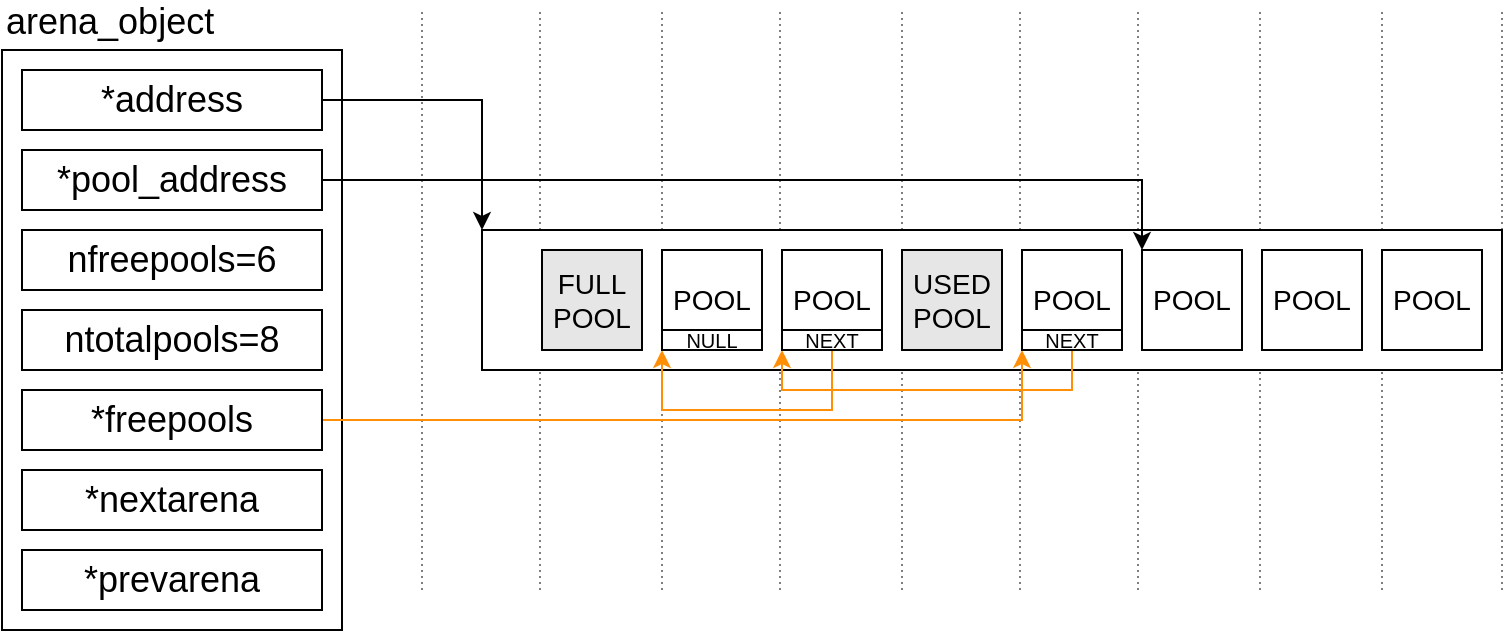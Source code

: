 <mxfile version="13.0.1" type="device" pages="12"><diagram id="3N_iv0TcevQzznygK1_I" name="arena_align"><mxGraphModel dx="1086" dy="806" grid="1" gridSize="10" guides="1" tooltips="1" connect="1" arrows="1" fold="1" page="1" pageScale="1" pageWidth="827" pageHeight="1169" math="0" shadow="0"><root><mxCell id="0"/><mxCell id="1" parent="0"/><mxCell id="_u_vDyvEA0r6jyeykzjV-3" value="" style="endArrow=none;dashed=1;html=1;fontSize=14;dashPattern=1 2;comic=0;shadow=0;opacity=50;" edge="1" parent="1"><mxGeometry width="50" height="50" relative="1" as="geometry"><mxPoint x="598" y="950" as="sourcePoint"/><mxPoint x="598" y="660" as="targetPoint"/></mxGeometry></mxCell><mxCell id="_u_vDyvEA0r6jyeykzjV-4" value="" style="endArrow=none;dashed=1;html=1;fontSize=14;dashPattern=1 2;comic=0;shadow=0;opacity=50;" edge="1" parent="1"><mxGeometry width="50" height="50" relative="1" as="geometry"><mxPoint x="539" y="950" as="sourcePoint"/><mxPoint x="539" y="660" as="targetPoint"/></mxGeometry></mxCell><mxCell id="_u_vDyvEA0r6jyeykzjV-5" value="" style="endArrow=none;dashed=1;html=1;fontSize=14;dashPattern=1 2;comic=0;shadow=0;opacity=50;" edge="1" parent="1"><mxGeometry width="50" height="50" relative="1" as="geometry"><mxPoint x="659" y="950" as="sourcePoint"/><mxPoint x="659" y="660" as="targetPoint"/></mxGeometry></mxCell><mxCell id="_u_vDyvEA0r6jyeykzjV-6" value="" style="endArrow=none;dashed=1;html=1;fontSize=14;dashPattern=1 2;comic=0;shadow=0;opacity=50;" edge="1" parent="1"><mxGeometry width="50" height="50" relative="1" as="geometry"><mxPoint x="720" y="950" as="sourcePoint"/><mxPoint x="720" y="660" as="targetPoint"/></mxGeometry></mxCell><mxCell id="_u_vDyvEA0r6jyeykzjV-7" value="" style="endArrow=none;dashed=1;html=1;fontSize=14;dashPattern=1 2;comic=0;shadow=0;opacity=50;" edge="1" parent="1"><mxGeometry width="50" height="50" relative="1" as="geometry"><mxPoint x="780" y="950" as="sourcePoint"/><mxPoint x="780" y="660" as="targetPoint"/></mxGeometry></mxCell><mxCell id="yRkkugSLdw4lW5Vr1YxT-103" value="" style="endArrow=none;dashed=1;html=1;fontSize=14;dashPattern=1 2;comic=0;shadow=0;opacity=50;" parent="1" edge="1"><mxGeometry width="50" height="50" relative="1" as="geometry"><mxPoint x="299" y="950" as="sourcePoint"/><mxPoint x="299" y="660" as="targetPoint"/></mxGeometry></mxCell><mxCell id="yRkkugSLdw4lW5Vr1YxT-104" value="" style="endArrow=none;dashed=1;html=1;fontSize=14;dashPattern=1 2;comic=0;shadow=0;opacity=50;" parent="1" edge="1"><mxGeometry width="50" height="50" relative="1" as="geometry"><mxPoint x="240" y="950" as="sourcePoint"/><mxPoint x="240" y="660" as="targetPoint"/></mxGeometry></mxCell><mxCell id="yRkkugSLdw4lW5Vr1YxT-105" value="" style="endArrow=none;dashed=1;html=1;fontSize=14;dashPattern=1 2;comic=0;shadow=0;opacity=50;" parent="1" edge="1"><mxGeometry width="50" height="50" relative="1" as="geometry"><mxPoint x="419" y="950" as="sourcePoint"/><mxPoint x="419" y="660" as="targetPoint"/></mxGeometry></mxCell><mxCell id="yRkkugSLdw4lW5Vr1YxT-106" value="" style="endArrow=none;dashed=1;html=1;fontSize=14;dashPattern=1 2;comic=0;shadow=0;opacity=50;" parent="1" edge="1"><mxGeometry width="50" height="50" relative="1" as="geometry"><mxPoint x="480" y="950" as="sourcePoint"/><mxPoint x="480" y="660" as="targetPoint"/></mxGeometry></mxCell><mxCell id="yRkkugSLdw4lW5Vr1YxT-107" value="" style="endArrow=none;dashed=1;html=1;fontSize=14;dashPattern=1 2;comic=0;shadow=0;opacity=50;" parent="1" edge="1"><mxGeometry width="50" height="50" relative="1" as="geometry"><mxPoint x="360" y="950" as="sourcePoint"/><mxPoint x="360" y="660" as="targetPoint"/></mxGeometry></mxCell><mxCell id="yRkkugSLdw4lW5Vr1YxT-83" value="" style="whiteSpace=wrap;html=1;fontStyle=0" parent="1" vertex="1"><mxGeometry x="270" y="770" width="510" height="70" as="geometry"/></mxCell><mxCell id="yRkkugSLdw4lW5Vr1YxT-84" value="FULL&lt;br&gt;POOL" style="whiteSpace=wrap;html=1;aspect=fixed;fontSize=14;fontStyle=0;fillColor=#E6E6E6;" parent="1" vertex="1"><mxGeometry x="300" y="780" width="50" height="50" as="geometry"/></mxCell><mxCell id="yRkkugSLdw4lW5Vr1YxT-85" value="POOL" style="whiteSpace=wrap;html=1;aspect=fixed;fontSize=14;fontStyle=0" parent="1" vertex="1"><mxGeometry x="360" y="780" width="50" height="50" as="geometry"/></mxCell><mxCell id="yRkkugSLdw4lW5Vr1YxT-86" value="POOL" style="whiteSpace=wrap;html=1;aspect=fixed;fontSize=14;fontStyle=0" parent="1" vertex="1"><mxGeometry x="420" y="780" width="50" height="50" as="geometry"/></mxCell><mxCell id="yRkkugSLdw4lW5Vr1YxT-88" value="POOL" style="whiteSpace=wrap;html=1;aspect=fixed;fontSize=14;fontStyle=0" parent="1" vertex="1"><mxGeometry x="660" y="780" width="50" height="50" as="geometry"/></mxCell><mxCell id="yRkkugSLdw4lW5Vr1YxT-89" value="POOL" style="whiteSpace=wrap;html=1;aspect=fixed;fontSize=14;fontStyle=0" parent="1" vertex="1"><mxGeometry x="720" y="780" width="50" height="50" as="geometry"/></mxCell><mxCell id="yRkkugSLdw4lW5Vr1YxT-90" value="POOL" style="whiteSpace=wrap;html=1;aspect=fixed;fontSize=14;fontStyle=0;" parent="1" vertex="1"><mxGeometry x="600" y="780" width="50" height="50" as="geometry"/></mxCell><mxCell id="yRkkugSLdw4lW5Vr1YxT-91" value="&lt;font style=&quot;font-size: 18px&quot;&gt;arena_object&lt;/font&gt;" style="rounded=0;whiteSpace=wrap;html=1;align=left;labelPosition=center;verticalLabelPosition=top;verticalAlign=bottom;" parent="1" vertex="1"><mxGeometry x="30" y="680" width="170" height="290" as="geometry"/></mxCell><mxCell id="yRkkugSLdw4lW5Vr1YxT-101" style="edgeStyle=orthogonalEdgeStyle;rounded=0;orthogonalLoop=1;jettySize=auto;html=1;entryX=0;entryY=0;entryDx=0;entryDy=0;fontSize=14;" parent="1" source="yRkkugSLdw4lW5Vr1YxT-93" target="yRkkugSLdw4lW5Vr1YxT-83" edge="1"><mxGeometry relative="1" as="geometry"/></mxCell><mxCell id="yRkkugSLdw4lW5Vr1YxT-93" value="*address" style="rounded=0;whiteSpace=wrap;html=1;fontSize=18;fontStyle=0" parent="1" vertex="1"><mxGeometry x="40" y="690" width="150" height="30" as="geometry"/></mxCell><mxCell id="_u_vDyvEA0r6jyeykzjV-17" style="edgeStyle=orthogonalEdgeStyle;rounded=0;orthogonalLoop=1;jettySize=auto;html=1;entryX=0;entryY=0;entryDx=0;entryDy=0;strokeColor=#000000;fontSize=10;" edge="1" parent="1" source="yRkkugSLdw4lW5Vr1YxT-95" target="yRkkugSLdw4lW5Vr1YxT-90"><mxGeometry relative="1" as="geometry"/></mxCell><mxCell id="yRkkugSLdw4lW5Vr1YxT-95" value="*pool_address" style="rounded=0;whiteSpace=wrap;html=1;fontSize=18;fontStyle=0" parent="1" vertex="1"><mxGeometry x="40" y="730" width="150" height="30" as="geometry"/></mxCell><mxCell id="yRkkugSLdw4lW5Vr1YxT-96" value="nfreepools=6" style="rounded=0;whiteSpace=wrap;html=1;fontSize=18;fontStyle=0" parent="1" vertex="1"><mxGeometry x="40" y="770" width="150" height="30" as="geometry"/></mxCell><mxCell id="yRkkugSLdw4lW5Vr1YxT-97" value="ntotalpools=8" style="rounded=0;whiteSpace=wrap;html=1;fontSize=18;fontStyle=0" parent="1" vertex="1"><mxGeometry x="40" y="810" width="150" height="30" as="geometry"/></mxCell><mxCell id="_u_vDyvEA0r6jyeykzjV-10" style="edgeStyle=orthogonalEdgeStyle;rounded=0;orthogonalLoop=1;jettySize=auto;html=1;entryX=0;entryY=1;entryDx=0;entryDy=0;strokeColor=#FF8F06;fontSize=8;fillColor=#fad7ac;" edge="1" parent="1" source="yRkkugSLdw4lW5Vr1YxT-98" target="_u_vDyvEA0r6jyeykzjV-2"><mxGeometry relative="1" as="geometry"/></mxCell><mxCell id="yRkkugSLdw4lW5Vr1YxT-98" value="*freepools" style="rounded=0;whiteSpace=wrap;html=1;fontSize=18;fontStyle=0" parent="1" vertex="1"><mxGeometry x="40" y="850" width="150" height="30" as="geometry"/></mxCell><mxCell id="yRkkugSLdw4lW5Vr1YxT-99" value="*prevarena" style="rounded=0;whiteSpace=wrap;html=1;fontSize=18;fontStyle=0" parent="1" vertex="1"><mxGeometry x="40" y="930" width="150" height="30" as="geometry"/></mxCell><mxCell id="yRkkugSLdw4lW5Vr1YxT-100" value="*nextarena" style="rounded=0;whiteSpace=wrap;html=1;fontSize=18;fontStyle=0" parent="1" vertex="1"><mxGeometry x="40" y="890" width="150" height="30" as="geometry"/></mxCell><mxCell id="_u_vDyvEA0r6jyeykzjV-1" value="USED&lt;br&gt;POOL" style="whiteSpace=wrap;html=1;aspect=fixed;fontSize=14;fontStyle=0;fillColor=#E6E6E6;" vertex="1" parent="1"><mxGeometry x="480" y="780" width="50" height="50" as="geometry"/></mxCell><mxCell id="_u_vDyvEA0r6jyeykzjV-2" value="POOL" style="whiteSpace=wrap;html=1;aspect=fixed;fontSize=14;fontStyle=0" vertex="1" parent="1"><mxGeometry x="540" y="780" width="50" height="50" as="geometry"/></mxCell><mxCell id="_u_vDyvEA0r6jyeykzjV-13" style="edgeStyle=orthogonalEdgeStyle;rounded=0;orthogonalLoop=1;jettySize=auto;html=1;entryX=0;entryY=1;entryDx=0;entryDy=0;strokeColor=#FF8F06;fontSize=10;" edge="1" parent="1" source="_u_vDyvEA0r6jyeykzjV-12" target="yRkkugSLdw4lW5Vr1YxT-86"><mxGeometry relative="1" as="geometry"><Array as="points"><mxPoint x="565" y="850"/><mxPoint x="420" y="850"/></Array></mxGeometry></mxCell><mxCell id="_u_vDyvEA0r6jyeykzjV-12" value="NEXT" style="whiteSpace=wrap;html=1;fontSize=10;fontStyle=0" vertex="1" parent="1"><mxGeometry x="540" y="820" width="50" height="10" as="geometry"/></mxCell><mxCell id="_u_vDyvEA0r6jyeykzjV-16" style="edgeStyle=orthogonalEdgeStyle;rounded=0;orthogonalLoop=1;jettySize=auto;html=1;entryX=0;entryY=1;entryDx=0;entryDy=0;strokeColor=#FF8F06;fontSize=10;" edge="1" parent="1" source="_u_vDyvEA0r6jyeykzjV-14" target="_u_vDyvEA0r6jyeykzjV-15"><mxGeometry relative="1" as="geometry"><Array as="points"><mxPoint x="445" y="860"/><mxPoint x="360" y="860"/></Array></mxGeometry></mxCell><mxCell id="_u_vDyvEA0r6jyeykzjV-14" value="NEXT" style="whiteSpace=wrap;html=1;fontSize=10;fontStyle=0" vertex="1" parent="1"><mxGeometry x="420" y="820" width="50" height="10" as="geometry"/></mxCell><mxCell id="_u_vDyvEA0r6jyeykzjV-15" value="NULL" style="whiteSpace=wrap;html=1;fontSize=10;fontStyle=0" vertex="1" parent="1"><mxGeometry x="360" y="820" width="50" height="10" as="geometry"/></mxCell></root></mxGraphModel></diagram><diagram name="arena_init" id="BglYlYxXdUUJJ8RigNfG"><mxGraphModel dx="1086" dy="806" grid="1" gridSize="10" guides="1" tooltips="1" connect="1" arrows="1" fold="1" page="1" pageScale="1" pageWidth="827" pageHeight="1169" math="0" shadow="0"><root><mxCell id="nMPCRRsnUmSdHnZaNUtJ-0"/><mxCell id="nMPCRRsnUmSdHnZaNUtJ-1" parent="nMPCRRsnUmSdHnZaNUtJ-0"/><mxCell id="nMPCRRsnUmSdHnZaNUtJ-2" value="" style="endArrow=none;dashed=1;html=1;fontSize=14;dashPattern=1 2;comic=0;shadow=0;opacity=50;" edge="1" parent="nMPCRRsnUmSdHnZaNUtJ-1"><mxGeometry width="50" height="50" relative="1" as="geometry"><mxPoint x="598" y="950" as="sourcePoint"/><mxPoint x="598" y="660" as="targetPoint"/></mxGeometry></mxCell><mxCell id="nMPCRRsnUmSdHnZaNUtJ-3" value="" style="endArrow=none;dashed=1;html=1;fontSize=14;dashPattern=1 2;comic=0;shadow=0;opacity=50;" edge="1" parent="nMPCRRsnUmSdHnZaNUtJ-1"><mxGeometry width="50" height="50" relative="1" as="geometry"><mxPoint x="539" y="950" as="sourcePoint"/><mxPoint x="539" y="660" as="targetPoint"/></mxGeometry></mxCell><mxCell id="nMPCRRsnUmSdHnZaNUtJ-4" value="" style="endArrow=none;dashed=1;html=1;fontSize=14;dashPattern=1 2;comic=0;shadow=0;opacity=50;" edge="1" parent="nMPCRRsnUmSdHnZaNUtJ-1"><mxGeometry width="50" height="50" relative="1" as="geometry"><mxPoint x="659" y="950" as="sourcePoint"/><mxPoint x="659" y="660" as="targetPoint"/></mxGeometry></mxCell><mxCell id="nMPCRRsnUmSdHnZaNUtJ-5" value="" style="endArrow=none;dashed=1;html=1;fontSize=14;dashPattern=1 2;comic=0;shadow=0;opacity=50;" edge="1" parent="nMPCRRsnUmSdHnZaNUtJ-1"><mxGeometry width="50" height="50" relative="1" as="geometry"><mxPoint x="720" y="950" as="sourcePoint"/><mxPoint x="720" y="660" as="targetPoint"/></mxGeometry></mxCell><mxCell id="nMPCRRsnUmSdHnZaNUtJ-6" value="" style="endArrow=none;dashed=1;html=1;fontSize=14;dashPattern=1 2;comic=0;shadow=0;opacity=50;" edge="1" parent="nMPCRRsnUmSdHnZaNUtJ-1"><mxGeometry width="50" height="50" relative="1" as="geometry"><mxPoint x="780" y="950" as="sourcePoint"/><mxPoint x="780" y="660" as="targetPoint"/></mxGeometry></mxCell><mxCell id="nMPCRRsnUmSdHnZaNUtJ-7" value="" style="endArrow=none;dashed=1;html=1;fontSize=14;dashPattern=1 2;comic=0;shadow=0;opacity=50;" edge="1" parent="nMPCRRsnUmSdHnZaNUtJ-1" source="nMPCRRsnUmSdHnZaNUtJ-38"><mxGeometry width="50" height="50" relative="1" as="geometry"><mxPoint x="299" y="950" as="sourcePoint"/><mxPoint x="299" y="660" as="targetPoint"/></mxGeometry></mxCell><mxCell id="nMPCRRsnUmSdHnZaNUtJ-8" value="" style="endArrow=none;dashed=1;html=1;fontSize=14;dashPattern=1 2;comic=0;shadow=0;opacity=50;" edge="1" parent="nMPCRRsnUmSdHnZaNUtJ-1"><mxGeometry width="50" height="50" relative="1" as="geometry"><mxPoint x="240" y="950" as="sourcePoint"/><mxPoint x="240" y="660" as="targetPoint"/></mxGeometry></mxCell><mxCell id="nMPCRRsnUmSdHnZaNUtJ-9" value="" style="endArrow=none;dashed=1;html=1;fontSize=14;dashPattern=1 2;comic=0;shadow=0;opacity=50;" edge="1" parent="nMPCRRsnUmSdHnZaNUtJ-1"><mxGeometry width="50" height="50" relative="1" as="geometry"><mxPoint x="419" y="950" as="sourcePoint"/><mxPoint x="419" y="660" as="targetPoint"/></mxGeometry></mxCell><mxCell id="nMPCRRsnUmSdHnZaNUtJ-10" value="" style="endArrow=none;dashed=1;html=1;fontSize=14;dashPattern=1 2;comic=0;shadow=0;opacity=50;" edge="1" parent="nMPCRRsnUmSdHnZaNUtJ-1"><mxGeometry width="50" height="50" relative="1" as="geometry"><mxPoint x="480" y="950" as="sourcePoint"/><mxPoint x="480" y="660" as="targetPoint"/></mxGeometry></mxCell><mxCell id="nMPCRRsnUmSdHnZaNUtJ-11" value="" style="endArrow=none;dashed=1;html=1;fontSize=14;dashPattern=1 2;comic=0;shadow=0;opacity=50;" edge="1" parent="nMPCRRsnUmSdHnZaNUtJ-1"><mxGeometry width="50" height="50" relative="1" as="geometry"><mxPoint x="360" y="950" as="sourcePoint"/><mxPoint x="360" y="660" as="targetPoint"/></mxGeometry></mxCell><mxCell id="nMPCRRsnUmSdHnZaNUtJ-12" value="" style="whiteSpace=wrap;html=1;fontStyle=0" vertex="1" parent="nMPCRRsnUmSdHnZaNUtJ-1"><mxGeometry x="270" y="770" width="510" height="70" as="geometry"/></mxCell><mxCell id="nMPCRRsnUmSdHnZaNUtJ-14" value="POOL" style="whiteSpace=wrap;html=1;aspect=fixed;fontSize=14;fontStyle=0" vertex="1" parent="nMPCRRsnUmSdHnZaNUtJ-1"><mxGeometry x="360" y="780" width="50" height="50" as="geometry"/></mxCell><mxCell id="nMPCRRsnUmSdHnZaNUtJ-15" value="POOL" style="whiteSpace=wrap;html=1;aspect=fixed;fontSize=14;fontStyle=0" vertex="1" parent="nMPCRRsnUmSdHnZaNUtJ-1"><mxGeometry x="420" y="780" width="50" height="50" as="geometry"/></mxCell><mxCell id="nMPCRRsnUmSdHnZaNUtJ-16" value="POOL" style="whiteSpace=wrap;html=1;aspect=fixed;fontSize=14;fontStyle=0" vertex="1" parent="nMPCRRsnUmSdHnZaNUtJ-1"><mxGeometry x="660" y="780" width="50" height="50" as="geometry"/></mxCell><mxCell id="nMPCRRsnUmSdHnZaNUtJ-17" value="POOL" style="whiteSpace=wrap;html=1;aspect=fixed;fontSize=14;fontStyle=0" vertex="1" parent="nMPCRRsnUmSdHnZaNUtJ-1"><mxGeometry x="720" y="780" width="50" height="50" as="geometry"/></mxCell><mxCell id="nMPCRRsnUmSdHnZaNUtJ-18" value="POOL" style="whiteSpace=wrap;html=1;aspect=fixed;fontSize=14;fontStyle=0;" vertex="1" parent="nMPCRRsnUmSdHnZaNUtJ-1"><mxGeometry x="600" y="780" width="50" height="50" as="geometry"/></mxCell><mxCell id="nMPCRRsnUmSdHnZaNUtJ-19" value="&lt;font style=&quot;font-size: 18px&quot;&gt;arena_object&lt;/font&gt;" style="rounded=0;whiteSpace=wrap;html=1;align=left;labelPosition=center;verticalLabelPosition=top;verticalAlign=bottom;" vertex="1" parent="nMPCRRsnUmSdHnZaNUtJ-1"><mxGeometry x="30" y="680" width="170" height="290" as="geometry"/></mxCell><mxCell id="nMPCRRsnUmSdHnZaNUtJ-20" style="edgeStyle=orthogonalEdgeStyle;rounded=0;orthogonalLoop=1;jettySize=auto;html=1;entryX=0;entryY=0;entryDx=0;entryDy=0;fontSize=14;" edge="1" parent="nMPCRRsnUmSdHnZaNUtJ-1" source="nMPCRRsnUmSdHnZaNUtJ-21" target="nMPCRRsnUmSdHnZaNUtJ-12"><mxGeometry relative="1" as="geometry"/></mxCell><mxCell id="nMPCRRsnUmSdHnZaNUtJ-21" value="*address" style="rounded=0;whiteSpace=wrap;html=1;fontSize=18;fontStyle=0" vertex="1" parent="nMPCRRsnUmSdHnZaNUtJ-1"><mxGeometry x="40" y="690" width="150" height="30" as="geometry"/></mxCell><mxCell id="nMPCRRsnUmSdHnZaNUtJ-37" style="edgeStyle=orthogonalEdgeStyle;rounded=0;orthogonalLoop=1;jettySize=auto;html=1;entryX=0;entryY=0;entryDx=0;entryDy=0;strokeColor=#000000;strokeWidth=1;fontSize=10;" edge="1" parent="nMPCRRsnUmSdHnZaNUtJ-1" source="nMPCRRsnUmSdHnZaNUtJ-23"><mxGeometry relative="1" as="geometry"><mxPoint x="300" y="780" as="targetPoint"/></mxGeometry></mxCell><mxCell id="nMPCRRsnUmSdHnZaNUtJ-23" value="*pool_address" style="rounded=0;whiteSpace=wrap;html=1;fontSize=18;fontStyle=0" vertex="1" parent="nMPCRRsnUmSdHnZaNUtJ-1"><mxGeometry x="40" y="730" width="150" height="30" as="geometry"/></mxCell><mxCell id="nMPCRRsnUmSdHnZaNUtJ-24" value="nfreepools=6" style="rounded=0;whiteSpace=wrap;html=1;fontSize=18;fontStyle=0" vertex="1" parent="nMPCRRsnUmSdHnZaNUtJ-1"><mxGeometry x="40" y="770" width="150" height="30" as="geometry"/></mxCell><mxCell id="nMPCRRsnUmSdHnZaNUtJ-25" value="ntotalpools=8" style="rounded=0;whiteSpace=wrap;html=1;fontSize=18;fontStyle=0" vertex="1" parent="nMPCRRsnUmSdHnZaNUtJ-1"><mxGeometry x="40" y="810" width="150" height="30" as="geometry"/></mxCell><mxCell id="nMPCRRsnUmSdHnZaNUtJ-40" style="edgeStyle=orthogonalEdgeStyle;rounded=0;orthogonalLoop=1;jettySize=auto;html=1;entryX=0;entryY=0.5;entryDx=0;entryDy=0;strokeColor=#000000;strokeWidth=1;fontSize=10;" edge="1" parent="nMPCRRsnUmSdHnZaNUtJ-1" source="nMPCRRsnUmSdHnZaNUtJ-27" target="nMPCRRsnUmSdHnZaNUtJ-38"><mxGeometry relative="1" as="geometry"><Array as="points"><mxPoint x="250" y="865"/></Array></mxGeometry></mxCell><mxCell id="nMPCRRsnUmSdHnZaNUtJ-27" value="*freepools" style="rounded=0;whiteSpace=wrap;html=1;fontSize=18;fontStyle=0" vertex="1" parent="nMPCRRsnUmSdHnZaNUtJ-1"><mxGeometry x="40" y="850" width="150" height="30" as="geometry"/></mxCell><mxCell id="nMPCRRsnUmSdHnZaNUtJ-28" value="*prevarena" style="rounded=0;whiteSpace=wrap;html=1;fontSize=18;fontStyle=0" vertex="1" parent="nMPCRRsnUmSdHnZaNUtJ-1"><mxGeometry x="40" y="930" width="150" height="30" as="geometry"/></mxCell><mxCell id="nMPCRRsnUmSdHnZaNUtJ-29" value="*nextarena" style="rounded=0;whiteSpace=wrap;html=1;fontSize=18;fontStyle=0" vertex="1" parent="nMPCRRsnUmSdHnZaNUtJ-1"><mxGeometry x="40" y="890" width="150" height="30" as="geometry"/></mxCell><mxCell id="nMPCRRsnUmSdHnZaNUtJ-31" value="POOL" style="whiteSpace=wrap;html=1;aspect=fixed;fontSize=14;fontStyle=0" vertex="1" parent="nMPCRRsnUmSdHnZaNUtJ-1"><mxGeometry x="540" y="780" width="50" height="50" as="geometry"/></mxCell><mxCell id="nMPCRRsnUmSdHnZaNUtJ-39" style="edgeStyle=orthogonalEdgeStyle;rounded=0;orthogonalLoop=1;jettySize=auto;html=1;exitX=0.5;exitY=1;exitDx=0;exitDy=0;strokeColor=#000000;strokeWidth=1;fontSize=10;" edge="1" parent="nMPCRRsnUmSdHnZaNUtJ-1" source="nMPCRRsnUmSdHnZaNUtJ-38" target="nMPCRRsnUmSdHnZaNUtJ-38"><mxGeometry relative="1" as="geometry"/></mxCell><mxCell id="nMPCRRsnUmSdHnZaNUtJ-38" value="NULL" style="whiteSpace=wrap;html=1;fontSize=14;fontStyle=0" vertex="1" parent="nMPCRRsnUmSdHnZaNUtJ-1"><mxGeometry x="270" y="850" width="60" height="30" as="geometry"/></mxCell><mxCell id="nMPCRRsnUmSdHnZaNUtJ-41" value="" style="endArrow=none;dashed=1;html=1;fontSize=14;dashPattern=1 2;comic=0;shadow=0;opacity=50;" edge="1" parent="nMPCRRsnUmSdHnZaNUtJ-1" target="nMPCRRsnUmSdHnZaNUtJ-38"><mxGeometry width="50" height="50" relative="1" as="geometry"><mxPoint x="299" y="950" as="sourcePoint"/><mxPoint x="299" y="660" as="targetPoint"/></mxGeometry></mxCell><mxCell id="nMPCRRsnUmSdHnZaNUtJ-42" value="POOL" style="whiteSpace=wrap;html=1;aspect=fixed;fontSize=14;fontStyle=0" vertex="1" parent="nMPCRRsnUmSdHnZaNUtJ-1"><mxGeometry x="300" y="780" width="50" height="50" as="geometry"/></mxCell><mxCell id="nMPCRRsnUmSdHnZaNUtJ-43" value="POOL" style="whiteSpace=wrap;html=1;aspect=fixed;fontSize=14;fontStyle=0" vertex="1" parent="nMPCRRsnUmSdHnZaNUtJ-1"><mxGeometry x="480" y="780" width="50" height="50" as="geometry"/></mxCell></root></mxGraphModel></diagram><diagram id="nGbdoZgY3-gKaXmhRRUB" name="pool"><mxGraphModel dx="1086" dy="806" grid="1" gridSize="10" guides="1" tooltips="1" connect="1" arrows="1" fold="1" page="1" pageScale="1" pageWidth="827" pageHeight="1169" math="0" shadow="0"><root><mxCell id="UOOsAiDB_IBdWVOgGt3f-0"/><mxCell id="UOOsAiDB_IBdWVOgGt3f-1" parent="UOOsAiDB_IBdWVOgGt3f-0"/><mxCell id="cTcL-GE8ptibf22wQMxZ-0" value="&lt;span style=&quot;font-size: 40px&quot;&gt;&amp;nbsp; ····&lt;/span&gt;" style="whiteSpace=wrap;html=1;fontStyle=0;strokeWidth=1;" parent="UOOsAiDB_IBdWVOgGt3f-1" vertex="1"><mxGeometry x="260" y="290" width="490" height="70" as="geometry"/></mxCell><mxCell id="cTcL-GE8ptibf22wQMxZ-1" value="POOL&lt;br&gt;HEADER" style="whiteSpace=wrap;html=1;fontSize=12;fontStyle=0" parent="UOOsAiDB_IBdWVOgGt3f-1" vertex="1"><mxGeometry x="270" y="300" width="70" height="50" as="geometry"/></mxCell><mxCell id="cTcL-GE8ptibf22wQMxZ-2" value="BLOCK" style="whiteSpace=wrap;html=1;aspect=fixed;dashed=1;fontSize=12;fontStyle=0" parent="UOOsAiDB_IBdWVOgGt3f-1" vertex="1"><mxGeometry x="350" y="300" width="50" height="50" as="geometry"/></mxCell><mxCell id="cTcL-GE8ptibf22wQMxZ-3" value="BLOCK" style="whiteSpace=wrap;html=1;aspect=fixed;dashed=1;fontSize=12;fontStyle=0" parent="UOOsAiDB_IBdWVOgGt3f-1" vertex="1"><mxGeometry x="410" y="300" width="50" height="50" as="geometry"/></mxCell><mxCell id="cTcL-GE8ptibf22wQMxZ-4" value="" style="whiteSpace=wrap;html=1;aspect=fixed;dashed=1;" parent="UOOsAiDB_IBdWVOgGt3f-1" vertex="1"><mxGeometry x="570" y="300" width="50" height="50" as="geometry"/></mxCell><mxCell id="cTcL-GE8ptibf22wQMxZ-5" value="4KB" style="whiteSpace=wrap;html=1;aspect=fixed;dashed=1;fontSize=14;fontStyle=0" parent="UOOsAiDB_IBdWVOgGt3f-1" vertex="1"><mxGeometry x="630" y="300" width="50" height="50" as="geometry"/></mxCell><mxCell id="cTcL-GE8ptibf22wQMxZ-6" value="4KB" style="whiteSpace=wrap;html=1;aspect=fixed;dashed=1;fontSize=14;fontStyle=0" parent="UOOsAiDB_IBdWVOgGt3f-1" vertex="1"><mxGeometry x="690" y="300" width="50" height="50" as="geometry"/></mxCell><mxCell id="cTcL-GE8ptibf22wQMxZ-7" value="BLOCK" style="whiteSpace=wrap;html=1;aspect=fixed;dashed=1;fontSize=12;fontStyle=0" parent="UOOsAiDB_IBdWVOgGt3f-1" vertex="1"><mxGeometry x="570" y="300" width="50" height="50" as="geometry"/></mxCell><mxCell id="cTcL-GE8ptibf22wQMxZ-8" value="BLOCK" style="whiteSpace=wrap;html=1;aspect=fixed;dashed=1;fontSize=12;fontStyle=0" parent="UOOsAiDB_IBdWVOgGt3f-1" vertex="1"><mxGeometry x="630" y="300" width="50" height="50" as="geometry"/></mxCell><mxCell id="cTcL-GE8ptibf22wQMxZ-9" value="BLOCK" style="whiteSpace=wrap;html=1;aspect=fixed;dashed=1;fontSize=12;fontStyle=0" parent="UOOsAiDB_IBdWVOgGt3f-1" vertex="1"><mxGeometry x="690" y="300" width="50" height="50" as="geometry"/></mxCell><mxCell id="zOhK4rhial5xXTQLLtNp-0" value="&lt;font style=&quot;font-size: 18px&quot;&gt;pool_header&lt;br&gt;&lt;/font&gt;" style="rounded=0;whiteSpace=wrap;html=1;align=left;labelPosition=center;verticalLabelPosition=top;verticalAlign=bottom;" parent="UOOsAiDB_IBdWVOgGt3f-1" vertex="1"><mxGeometry x="40" y="170" width="170" height="330" as="geometry"/></mxCell><mxCell id="zOhK4rhial5xXTQLLtNp-1" value="count" style="rounded=0;whiteSpace=wrap;html=1;fontSize=18;fontStyle=0" parent="UOOsAiDB_IBdWVOgGt3f-1" vertex="1"><mxGeometry x="50" y="180" width="150" height="30" as="geometry"/></mxCell><mxCell id="zOhK4rhial5xXTQLLtNp-16" style="edgeStyle=orthogonalEdgeStyle;rounded=0;comic=0;orthogonalLoop=1;jettySize=auto;html=1;entryX=0;entryY=0;entryDx=0;entryDy=0;shadow=0;fontSize=12;" parent="UOOsAiDB_IBdWVOgGt3f-1" source="zOhK4rhial5xXTQLLtNp-2" target="cTcL-GE8ptibf22wQMxZ-2" edge="1"><mxGeometry relative="1" as="geometry"/></mxCell><mxCell id="zOhK4rhial5xXTQLLtNp-2" value="*freeblock" style="rounded=0;whiteSpace=wrap;html=1;fontSize=18;fontStyle=0" parent="UOOsAiDB_IBdWVOgGt3f-1" vertex="1"><mxGeometry x="50" y="220" width="150" height="30" as="geometry"/></mxCell><mxCell id="zOhK4rhial5xXTQLLtNp-3" value="*nextpool" style="rounded=0;whiteSpace=wrap;html=1;fontSize=18;fontStyle=0" parent="UOOsAiDB_IBdWVOgGt3f-1" vertex="1"><mxGeometry x="50" y="260" width="150" height="30" as="geometry"/></mxCell><mxCell id="zOhK4rhial5xXTQLLtNp-4" value="*prevpool" style="rounded=0;whiteSpace=wrap;html=1;fontSize=18;fontStyle=0" parent="UOOsAiDB_IBdWVOgGt3f-1" vertex="1"><mxGeometry x="50" y="300" width="150" height="30" as="geometry"/></mxCell><mxCell id="zOhK4rhial5xXTQLLtNp-5" value="arenaindex" style="rounded=0;whiteSpace=wrap;html=1;fontSize=18;fontStyle=0" parent="UOOsAiDB_IBdWVOgGt3f-1" vertex="1"><mxGeometry x="50" y="340" width="150" height="30" as="geometry"/></mxCell><mxCell id="zOhK4rhial5xXTQLLtNp-15" style="edgeStyle=orthogonalEdgeStyle;rounded=0;comic=0;orthogonalLoop=1;jettySize=auto;html=1;entryX=0;entryY=1;entryDx=0;entryDy=0;shadow=0;fontSize=12;" parent="UOOsAiDB_IBdWVOgGt3f-1" source="zOhK4rhial5xXTQLLtNp-6" target="cTcL-GE8ptibf22wQMxZ-3" edge="1"><mxGeometry relative="1" as="geometry"/></mxCell><mxCell id="zOhK4rhial5xXTQLLtNp-6" value="nextoffset" style="rounded=0;whiteSpace=wrap;html=1;fontSize=18;fontStyle=0" parent="UOOsAiDB_IBdWVOgGt3f-1" vertex="1"><mxGeometry x="50" y="420" width="150" height="30" as="geometry"/></mxCell><mxCell id="zOhK4rhial5xXTQLLtNp-7" value="szidx" style="rounded=0;whiteSpace=wrap;html=1;fontSize=18;fontStyle=0" parent="UOOsAiDB_IBdWVOgGt3f-1" vertex="1"><mxGeometry x="50" y="380" width="150" height="30" as="geometry"/></mxCell><mxCell id="zOhK4rhial5xXTQLLtNp-14" style="edgeStyle=orthogonalEdgeStyle;rounded=0;comic=0;orthogonalLoop=1;jettySize=auto;html=1;entryX=0;entryY=1;entryDx=0;entryDy=0;shadow=0;fontSize=12;" parent="UOOsAiDB_IBdWVOgGt3f-1" source="zOhK4rhial5xXTQLLtNp-8" target="cTcL-GE8ptibf22wQMxZ-9" edge="1"><mxGeometry relative="1" as="geometry"/></mxCell><mxCell id="zOhK4rhial5xXTQLLtNp-8" value="maxnextoffset" style="rounded=0;whiteSpace=wrap;html=1;fontSize=18;fontStyle=0" parent="UOOsAiDB_IBdWVOgGt3f-1" vertex="1"><mxGeometry x="50" y="460" width="150" height="30" as="geometry"/></mxCell><mxCell id="zOhK4rhial5xXTQLLtNp-10" value="" style="endArrow=none;html=1;shadow=0;dashed=1;dashPattern=1 2;fontSize=12;opacity=50;entryX=0;entryY=0;entryDx=0;entryDy=0;exitX=1;exitY=0;exitDx=0;exitDy=0;" parent="UOOsAiDB_IBdWVOgGt3f-1" source="zOhK4rhial5xXTQLLtNp-0" target="cTcL-GE8ptibf22wQMxZ-1" edge="1"><mxGeometry width="50" height="50" relative="1" as="geometry"><mxPoint x="390" y="350" as="sourcePoint"/><mxPoint x="440" y="300" as="targetPoint"/></mxGeometry></mxCell><mxCell id="zOhK4rhial5xXTQLLtNp-11" value="" style="endArrow=none;html=1;shadow=0;dashed=1;dashPattern=1 2;fontSize=12;opacity=50;entryX=0;entryY=1;entryDx=0;entryDy=0;exitX=1;exitY=1;exitDx=0;exitDy=0;" parent="UOOsAiDB_IBdWVOgGt3f-1" source="zOhK4rhial5xXTQLLtNp-0" target="cTcL-GE8ptibf22wQMxZ-1" edge="1"><mxGeometry width="50" height="50" relative="1" as="geometry"><mxPoint x="220" y="210" as="sourcePoint"/><mxPoint x="280" y="310" as="targetPoint"/></mxGeometry></mxCell><mxCell id="VLYi_1Wm2zYFbd52QY_x-0" value="NULL" style="rounded=0;whiteSpace=wrap;html=1;fontSize=8;align=center;dashed=1;" vertex="1" parent="UOOsAiDB_IBdWVOgGt3f-1"><mxGeometry x="350" y="300" width="50" height="10" as="geometry"/></mxCell></root></mxGraphModel></diagram><diagram name="pool_mid_state" id="B4LJG2ZR9lZI_sRIoX46"><mxGraphModel dx="905" dy="672" grid="1" gridSize="10" guides="1" tooltips="1" connect="1" arrows="1" fold="1" page="1" pageScale="1" pageWidth="827" pageHeight="1169" math="0" shadow="0"><root><mxCell id="WUtbrwr_FL8I0Y3NFxoX-0"/><mxCell id="WUtbrwr_FL8I0Y3NFxoX-1" parent="WUtbrwr_FL8I0Y3NFxoX-0"/><mxCell id="WUtbrwr_FL8I0Y3NFxoX-2" value="" style="whiteSpace=wrap;html=1;fontStyle=0;strokeWidth=1;" vertex="1" parent="WUtbrwr_FL8I0Y3NFxoX-1"><mxGeometry x="260" y="290" width="510" height="70" as="geometry"/></mxCell><mxCell id="WUtbrwr_FL8I0Y3NFxoX-3" value="POOL&lt;br&gt;HEADER" style="whiteSpace=wrap;html=1;fontSize=12;fontStyle=0" vertex="1" parent="WUtbrwr_FL8I0Y3NFxoX-1"><mxGeometry x="270" y="300" width="70" height="50" as="geometry"/></mxCell><mxCell id="WUtbrwr_FL8I0Y3NFxoX-4" value="BLOCK" style="whiteSpace=wrap;html=1;aspect=fixed;fontSize=12;fontStyle=0" vertex="1" parent="WUtbrwr_FL8I0Y3NFxoX-1"><mxGeometry x="350" y="300" width="50" height="50" as="geometry"/></mxCell><mxCell id="WUtbrwr_FL8I0Y3NFxoX-5" value="USED&lt;br&gt;BLOCK" style="whiteSpace=wrap;html=1;aspect=fixed;fontSize=12;fontStyle=0;fillColor=#E6E6E6;strokeColor=#23445d;" vertex="1" parent="WUtbrwr_FL8I0Y3NFxoX-1"><mxGeometry x="410" y="300" width="50" height="50" as="geometry"/></mxCell><mxCell id="WUtbrwr_FL8I0Y3NFxoX-36" style="edgeStyle=orthogonalEdgeStyle;rounded=0;orthogonalLoop=1;jettySize=auto;html=1;entryX=0;entryY=0;entryDx=0;entryDy=0;fontSize=15;fillColor=#fad7ac;strokeColor=#FF8F06;strokeWidth=1;" edge="1" parent="WUtbrwr_FL8I0Y3NFxoX-1" source="WUtbrwr_FL8I0Y3NFxoX-9" target="WUtbrwr_FL8I0Y3NFxoX-30"><mxGeometry relative="1" as="geometry"><Array as="points"><mxPoint x="615" y="280"/><mxPoint x="470" y="280"/></Array></mxGeometry></mxCell><mxCell id="WUtbrwr_FL8I0Y3NFxoX-9" value="BLOCK" style="whiteSpace=wrap;html=1;aspect=fixed;fontSize=12;fontStyle=0;" vertex="1" parent="WUtbrwr_FL8I0Y3NFxoX-1"><mxGeometry x="590" y="300" width="50" height="50" as="geometry"/></mxCell><mxCell id="WUtbrwr_FL8I0Y3NFxoX-10" value="BLOCK" style="whiteSpace=wrap;html=1;aspect=fixed;fontSize=12;fontStyle=0" vertex="1" parent="WUtbrwr_FL8I0Y3NFxoX-1"><mxGeometry x="650" y="300" width="50" height="50" as="geometry"/></mxCell><mxCell id="WUtbrwr_FL8I0Y3NFxoX-11" value="BLOCK" style="whiteSpace=wrap;html=1;aspect=fixed;fontSize=12;fontStyle=0" vertex="1" parent="WUtbrwr_FL8I0Y3NFxoX-1"><mxGeometry x="710" y="300" width="50" height="50" as="geometry"/></mxCell><mxCell id="WUtbrwr_FL8I0Y3NFxoX-12" value="&lt;font style=&quot;font-size: 18px&quot;&gt;pool_header&lt;br&gt;&lt;/font&gt;" style="rounded=0;whiteSpace=wrap;html=1;align=left;labelPosition=center;verticalLabelPosition=top;verticalAlign=bottom;" vertex="1" parent="WUtbrwr_FL8I0Y3NFxoX-1"><mxGeometry x="40" y="170" width="170" height="330" as="geometry"/></mxCell><mxCell id="WUtbrwr_FL8I0Y3NFxoX-13" value="count" style="rounded=0;whiteSpace=wrap;html=1;fontSize=18;fontStyle=0" vertex="1" parent="WUtbrwr_FL8I0Y3NFxoX-1"><mxGeometry x="50" y="180" width="150" height="30" as="geometry"/></mxCell><mxCell id="WUtbrwr_FL8I0Y3NFxoX-32" style="edgeStyle=orthogonalEdgeStyle;rounded=0;orthogonalLoop=1;jettySize=auto;html=1;entryX=0;entryY=0;entryDx=0;entryDy=0;fontSize=15;fillColor=#fad7ac;strokeColor=#FF8F06;strokeWidth=1;" edge="1" parent="WUtbrwr_FL8I0Y3NFxoX-1" source="WUtbrwr_FL8I0Y3NFxoX-15" target="WUtbrwr_FL8I0Y3NFxoX-9"><mxGeometry relative="1" as="geometry"/></mxCell><mxCell id="WUtbrwr_FL8I0Y3NFxoX-15" value="*freeblock" style="rounded=0;whiteSpace=wrap;html=1;fontSize=18;fontStyle=0" vertex="1" parent="WUtbrwr_FL8I0Y3NFxoX-1"><mxGeometry x="50" y="220" width="150" height="30" as="geometry"/></mxCell><mxCell id="WUtbrwr_FL8I0Y3NFxoX-17" value="*nextpool" style="rounded=0;whiteSpace=wrap;html=1;fontSize=18;fontStyle=0" vertex="1" parent="WUtbrwr_FL8I0Y3NFxoX-1"><mxGeometry x="50" y="260" width="150" height="30" as="geometry"/></mxCell><mxCell id="WUtbrwr_FL8I0Y3NFxoX-19" value="*prevpool" style="rounded=0;whiteSpace=wrap;html=1;fontSize=18;fontStyle=0" vertex="1" parent="WUtbrwr_FL8I0Y3NFxoX-1"><mxGeometry x="50" y="300" width="150" height="30" as="geometry"/></mxCell><mxCell id="WUtbrwr_FL8I0Y3NFxoX-20" value="arenaindex" style="rounded=0;whiteSpace=wrap;html=1;fontSize=18;fontStyle=0" vertex="1" parent="WUtbrwr_FL8I0Y3NFxoX-1"><mxGeometry x="50" y="340" width="150" height="30" as="geometry"/></mxCell><mxCell id="WUtbrwr_FL8I0Y3NFxoX-33" style="edgeStyle=orthogonalEdgeStyle;rounded=0;orthogonalLoop=1;jettySize=auto;html=1;entryX=0;entryY=1;entryDx=0;entryDy=0;fontSize=15;strokeWidth=1;" edge="1" parent="WUtbrwr_FL8I0Y3NFxoX-1" source="WUtbrwr_FL8I0Y3NFxoX-22" target="WUtbrwr_FL8I0Y3NFxoX-10"><mxGeometry relative="1" as="geometry"/></mxCell><mxCell id="WUtbrwr_FL8I0Y3NFxoX-22" value="nextoffset" style="rounded=0;whiteSpace=wrap;html=1;fontSize=18;fontStyle=0" vertex="1" parent="WUtbrwr_FL8I0Y3NFxoX-1"><mxGeometry x="50" y="420" width="150" height="30" as="geometry"/></mxCell><mxCell id="WUtbrwr_FL8I0Y3NFxoX-23" value="szidx" style="rounded=0;whiteSpace=wrap;html=1;fontSize=18;fontStyle=0" vertex="1" parent="WUtbrwr_FL8I0Y3NFxoX-1"><mxGeometry x="50" y="380" width="150" height="30" as="geometry"/></mxCell><mxCell id="WUtbrwr_FL8I0Y3NFxoX-24" style="edgeStyle=orthogonalEdgeStyle;rounded=0;comic=0;orthogonalLoop=1;jettySize=auto;html=1;entryX=0;entryY=1;entryDx=0;entryDy=0;shadow=0;fontSize=12;strokeWidth=1;" edge="1" parent="WUtbrwr_FL8I0Y3NFxoX-1" source="WUtbrwr_FL8I0Y3NFxoX-25" target="WUtbrwr_FL8I0Y3NFxoX-11"><mxGeometry relative="1" as="geometry"/></mxCell><mxCell id="WUtbrwr_FL8I0Y3NFxoX-25" value="maxnextoffset" style="rounded=0;whiteSpace=wrap;html=1;fontSize=18;fontStyle=0" vertex="1" parent="WUtbrwr_FL8I0Y3NFxoX-1"><mxGeometry x="50" y="460" width="150" height="30" as="geometry"/></mxCell><mxCell id="WUtbrwr_FL8I0Y3NFxoX-26" value="" style="endArrow=none;html=1;shadow=0;dashed=1;dashPattern=1 2;fontSize=12;opacity=50;entryX=0;entryY=0;entryDx=0;entryDy=0;exitX=1;exitY=0;exitDx=0;exitDy=0;" edge="1" parent="WUtbrwr_FL8I0Y3NFxoX-1" source="WUtbrwr_FL8I0Y3NFxoX-12" target="WUtbrwr_FL8I0Y3NFxoX-3"><mxGeometry width="50" height="50" relative="1" as="geometry"><mxPoint x="390" y="350" as="sourcePoint"/><mxPoint x="440" y="300" as="targetPoint"/></mxGeometry></mxCell><mxCell id="WUtbrwr_FL8I0Y3NFxoX-27" value="" style="endArrow=none;html=1;shadow=0;dashed=1;dashPattern=1 2;fontSize=12;opacity=50;entryX=0;entryY=1;entryDx=0;entryDy=0;exitX=1;exitY=1;exitDx=0;exitDy=0;" edge="1" parent="WUtbrwr_FL8I0Y3NFxoX-1" source="WUtbrwr_FL8I0Y3NFxoX-12" target="WUtbrwr_FL8I0Y3NFxoX-3"><mxGeometry width="50" height="50" relative="1" as="geometry"><mxPoint x="220" y="210" as="sourcePoint"/><mxPoint x="280" y="310" as="targetPoint"/></mxGeometry></mxCell><mxCell id="WUtbrwr_FL8I0Y3NFxoX-38" style="edgeStyle=orthogonalEdgeStyle;rounded=0;orthogonalLoop=1;jettySize=auto;html=1;entryX=0;entryY=0;entryDx=0;entryDy=0;fontSize=15;fillColor=#fad7ac;strokeColor=#FF8F06;strokeWidth=1;" edge="1" parent="WUtbrwr_FL8I0Y3NFxoX-1" source="WUtbrwr_FL8I0Y3NFxoX-30" target="WUtbrwr_FL8I0Y3NFxoX-4"><mxGeometry relative="1" as="geometry"><Array as="points"><mxPoint x="495" y="270"/><mxPoint x="350" y="270"/></Array></mxGeometry></mxCell><mxCell id="WUtbrwr_FL8I0Y3NFxoX-30" value="BLOCK" style="whiteSpace=wrap;html=1;aspect=fixed;fontSize=12;fontStyle=0" vertex="1" parent="WUtbrwr_FL8I0Y3NFxoX-1"><mxGeometry x="470" y="300" width="50" height="50" as="geometry"/></mxCell><mxCell id="WUtbrwr_FL8I0Y3NFxoX-31" value="USED&lt;br&gt;BLOCK" style="whiteSpace=wrap;html=1;aspect=fixed;fontSize=12;fontStyle=0;fillColor=#E6E6E6;strokeColor=#23445d;" vertex="1" parent="WUtbrwr_FL8I0Y3NFxoX-1"><mxGeometry x="530" y="300" width="50" height="50" as="geometry"/></mxCell><mxCell id="4zlDX7lEsDifuNVODAvS-0" value="NEXT" style="rounded=0;whiteSpace=wrap;html=1;fontSize=10;align=center;" vertex="1" parent="WUtbrwr_FL8I0Y3NFxoX-1"><mxGeometry x="590" y="300" width="50" height="10" as="geometry"/></mxCell><mxCell id="4zlDX7lEsDifuNVODAvS-1" value="NEXT" style="rounded=0;whiteSpace=wrap;html=1;fontSize=10;align=center;" vertex="1" parent="WUtbrwr_FL8I0Y3NFxoX-1"><mxGeometry x="470" y="300" width="50" height="10" as="geometry"/></mxCell><mxCell id="4zlDX7lEsDifuNVODAvS-3" value="NULL" style="rounded=0;whiteSpace=wrap;html=1;fontSize=10;align=center;" vertex="1" parent="WUtbrwr_FL8I0Y3NFxoX-1"><mxGeometry x="350" y="300" width="50" height="10" as="geometry"/></mxCell></root></mxGraphModel></diagram><diagram name="pool_mid_state_alloc" id="LB98LqLdivOXo0T_RV5r"><mxGraphModel dx="1086" dy="806" grid="1" gridSize="10" guides="1" tooltips="1" connect="1" arrows="1" fold="1" page="1" pageScale="1" pageWidth="827" pageHeight="1169" math="0" shadow="0"><root><mxCell id="k4nkazipkQZ71iiKsyvm-0"/><mxCell id="k4nkazipkQZ71iiKsyvm-1" parent="k4nkazipkQZ71iiKsyvm-0"/><mxCell id="k4nkazipkQZ71iiKsyvm-2" value="" style="whiteSpace=wrap;html=1;fontStyle=0;strokeWidth=1;" vertex="1" parent="k4nkazipkQZ71iiKsyvm-1"><mxGeometry x="260" y="290" width="510" height="70" as="geometry"/></mxCell><mxCell id="k4nkazipkQZ71iiKsyvm-3" value="POOL&lt;br&gt;HEADER" style="whiteSpace=wrap;html=1;fontSize=12;fontStyle=0" vertex="1" parent="k4nkazipkQZ71iiKsyvm-1"><mxGeometry x="270" y="300" width="70" height="50" as="geometry"/></mxCell><mxCell id="k4nkazipkQZ71iiKsyvm-4" value="BLOCK" style="whiteSpace=wrap;html=1;aspect=fixed;fontSize=12;fontStyle=0" vertex="1" parent="k4nkazipkQZ71iiKsyvm-1"><mxGeometry x="350" y="300" width="50" height="50" as="geometry"/></mxCell><mxCell id="k4nkazipkQZ71iiKsyvm-5" value="USED&lt;br&gt;BLOCK" style="whiteSpace=wrap;html=1;aspect=fixed;fontSize=12;fontStyle=0;fillColor=#E6E6E6;strokeColor=#23445d;" vertex="1" parent="k4nkazipkQZ71iiKsyvm-1"><mxGeometry x="410" y="300" width="50" height="50" as="geometry"/></mxCell><mxCell id="k4nkazipkQZ71iiKsyvm-8" value="BLOCK" style="whiteSpace=wrap;html=1;aspect=fixed;fontSize=12;fontStyle=0" vertex="1" parent="k4nkazipkQZ71iiKsyvm-1"><mxGeometry x="650" y="300" width="50" height="50" as="geometry"/></mxCell><mxCell id="k4nkazipkQZ71iiKsyvm-9" value="BLOCK" style="whiteSpace=wrap;html=1;aspect=fixed;fontSize=12;fontStyle=0" vertex="1" parent="k4nkazipkQZ71iiKsyvm-1"><mxGeometry x="710" y="300" width="50" height="50" as="geometry"/></mxCell><mxCell id="k4nkazipkQZ71iiKsyvm-10" value="&lt;font style=&quot;font-size: 18px&quot;&gt;pool_header&lt;br&gt;&lt;/font&gt;" style="rounded=0;whiteSpace=wrap;html=1;align=left;labelPosition=center;verticalLabelPosition=top;verticalAlign=bottom;" vertex="1" parent="k4nkazipkQZ71iiKsyvm-1"><mxGeometry x="40" y="170" width="170" height="330" as="geometry"/></mxCell><mxCell id="k4nkazipkQZ71iiKsyvm-11" value="count" style="rounded=0;whiteSpace=wrap;html=1;fontSize=18;fontStyle=0" vertex="1" parent="k4nkazipkQZ71iiKsyvm-1"><mxGeometry x="50" y="180" width="150" height="30" as="geometry"/></mxCell><mxCell id="k4nkazipkQZ71iiKsyvm-31" style="edgeStyle=orthogonalEdgeStyle;rounded=0;orthogonalLoop=1;jettySize=auto;html=1;entryX=0;entryY=0;entryDx=0;entryDy=0;strokeColor=#FF8F06;fontSize=8;" edge="1" parent="k4nkazipkQZ71iiKsyvm-1" source="k4nkazipkQZ71iiKsyvm-13" target="k4nkazipkQZ71iiKsyvm-28"><mxGeometry relative="1" as="geometry"/></mxCell><mxCell id="k4nkazipkQZ71iiKsyvm-13" value="*freeblock" style="rounded=0;whiteSpace=wrap;html=1;fontSize=18;fontStyle=0" vertex="1" parent="k4nkazipkQZ71iiKsyvm-1"><mxGeometry x="50" y="220" width="150" height="30" as="geometry"/></mxCell><mxCell id="k4nkazipkQZ71iiKsyvm-14" value="*nextpool" style="rounded=0;whiteSpace=wrap;html=1;fontSize=18;fontStyle=0" vertex="1" parent="k4nkazipkQZ71iiKsyvm-1"><mxGeometry x="50" y="260" width="150" height="30" as="geometry"/></mxCell><mxCell id="k4nkazipkQZ71iiKsyvm-15" value="*prevpool" style="rounded=0;whiteSpace=wrap;html=1;fontSize=18;fontStyle=0" vertex="1" parent="k4nkazipkQZ71iiKsyvm-1"><mxGeometry x="50" y="300" width="150" height="30" as="geometry"/></mxCell><mxCell id="k4nkazipkQZ71iiKsyvm-16" value="arenaindex" style="rounded=0;whiteSpace=wrap;html=1;fontSize=18;fontStyle=0" vertex="1" parent="k4nkazipkQZ71iiKsyvm-1"><mxGeometry x="50" y="340" width="150" height="30" as="geometry"/></mxCell><mxCell id="k4nkazipkQZ71iiKsyvm-17" style="edgeStyle=orthogonalEdgeStyle;rounded=0;orthogonalLoop=1;jettySize=auto;html=1;entryX=0;entryY=1;entryDx=0;entryDy=0;fontSize=15;" edge="1" parent="k4nkazipkQZ71iiKsyvm-1" source="k4nkazipkQZ71iiKsyvm-18" target="k4nkazipkQZ71iiKsyvm-8"><mxGeometry relative="1" as="geometry"/></mxCell><mxCell id="k4nkazipkQZ71iiKsyvm-18" value="nextoffset" style="rounded=0;whiteSpace=wrap;html=1;fontSize=18;fontStyle=0" vertex="1" parent="k4nkazipkQZ71iiKsyvm-1"><mxGeometry x="50" y="420" width="150" height="30" as="geometry"/></mxCell><mxCell id="k4nkazipkQZ71iiKsyvm-19" value="szidx" style="rounded=0;whiteSpace=wrap;html=1;fontSize=18;fontStyle=0" vertex="1" parent="k4nkazipkQZ71iiKsyvm-1"><mxGeometry x="50" y="380" width="150" height="30" as="geometry"/></mxCell><mxCell id="k4nkazipkQZ71iiKsyvm-20" style="edgeStyle=orthogonalEdgeStyle;rounded=0;comic=0;orthogonalLoop=1;jettySize=auto;html=1;entryX=0;entryY=1;entryDx=0;entryDy=0;shadow=0;fontSize=12;" edge="1" parent="k4nkazipkQZ71iiKsyvm-1" source="k4nkazipkQZ71iiKsyvm-21" target="k4nkazipkQZ71iiKsyvm-9"><mxGeometry relative="1" as="geometry"/></mxCell><mxCell id="k4nkazipkQZ71iiKsyvm-21" value="maxnextoffset" style="rounded=0;whiteSpace=wrap;html=1;fontSize=18;fontStyle=0" vertex="1" parent="k4nkazipkQZ71iiKsyvm-1"><mxGeometry x="50" y="460" width="150" height="30" as="geometry"/></mxCell><mxCell id="k4nkazipkQZ71iiKsyvm-22" value="" style="endArrow=none;html=1;shadow=0;dashed=1;dashPattern=1 2;fontSize=12;opacity=50;entryX=0;entryY=0;entryDx=0;entryDy=0;exitX=1;exitY=0;exitDx=0;exitDy=0;" edge="1" parent="k4nkazipkQZ71iiKsyvm-1" source="k4nkazipkQZ71iiKsyvm-10" target="k4nkazipkQZ71iiKsyvm-3"><mxGeometry width="50" height="50" relative="1" as="geometry"><mxPoint x="390" y="350" as="sourcePoint"/><mxPoint x="440" y="300" as="targetPoint"/></mxGeometry></mxCell><mxCell id="k4nkazipkQZ71iiKsyvm-23" value="" style="endArrow=none;html=1;shadow=0;dashed=1;dashPattern=1 2;fontSize=12;opacity=50;entryX=0;entryY=1;entryDx=0;entryDy=0;exitX=1;exitY=1;exitDx=0;exitDy=0;" edge="1" parent="k4nkazipkQZ71iiKsyvm-1" source="k4nkazipkQZ71iiKsyvm-10" target="k4nkazipkQZ71iiKsyvm-3"><mxGeometry width="50" height="50" relative="1" as="geometry"><mxPoint x="220" y="210" as="sourcePoint"/><mxPoint x="280" y="310" as="targetPoint"/></mxGeometry></mxCell><mxCell id="k4nkazipkQZ71iiKsyvm-24" style="edgeStyle=orthogonalEdgeStyle;rounded=0;orthogonalLoop=1;jettySize=auto;html=1;entryX=0;entryY=0;entryDx=0;entryDy=0;fontSize=15;fillColor=#fad7ac;strokeColor=#FF8F06;" edge="1" parent="k4nkazipkQZ71iiKsyvm-1" source="k4nkazipkQZ71iiKsyvm-25" target="k4nkazipkQZ71iiKsyvm-4"><mxGeometry relative="1" as="geometry"><Array as="points"><mxPoint x="495" y="270"/><mxPoint x="350" y="270"/></Array></mxGeometry></mxCell><mxCell id="k4nkazipkQZ71iiKsyvm-25" value="BLOCK" style="whiteSpace=wrap;html=1;aspect=fixed;fontSize=12;fontStyle=0" vertex="1" parent="k4nkazipkQZ71iiKsyvm-1"><mxGeometry x="470" y="300" width="50" height="50" as="geometry"/></mxCell><mxCell id="k4nkazipkQZ71iiKsyvm-26" value="USED&lt;br&gt;BLOCK" style="whiteSpace=wrap;html=1;aspect=fixed;fontSize=12;fontStyle=0;fillColor=#E6E6E6;strokeColor=#23445d;" vertex="1" parent="k4nkazipkQZ71iiKsyvm-1"><mxGeometry x="530" y="300" width="50" height="50" as="geometry"/></mxCell><mxCell id="k4nkazipkQZ71iiKsyvm-28" value="NEXT" style="rounded=0;whiteSpace=wrap;html=1;fontSize=10;align=center;" vertex="1" parent="k4nkazipkQZ71iiKsyvm-1"><mxGeometry x="470" y="300" width="50" height="10" as="geometry"/></mxCell><mxCell id="k4nkazipkQZ71iiKsyvm-29" value="NULL" style="rounded=0;whiteSpace=wrap;html=1;fontSize=10;align=center;" vertex="1" parent="k4nkazipkQZ71iiKsyvm-1"><mxGeometry x="350" y="300" width="50" height="10" as="geometry"/></mxCell><mxCell id="k4nkazipkQZ71iiKsyvm-30" value="USED&lt;br&gt;BLOCK" style="whiteSpace=wrap;html=1;aspect=fixed;fontSize=12;fontStyle=0;fillColor=#fad9d5;strokeColor=#ae4132;" vertex="1" parent="k4nkazipkQZ71iiKsyvm-1"><mxGeometry x="590" y="300" width="50" height="50" as="geometry"/></mxCell></root></mxGraphModel></diagram><diagram name="pool_mid_state_free" id="280glbTs41ltjIGC1wsM"><mxGraphModel dx="1086" dy="806" grid="1" gridSize="10" guides="1" tooltips="1" connect="1" arrows="1" fold="1" page="1" pageScale="1" pageWidth="827" pageHeight="1169" math="0" shadow="0"><root><mxCell id="uAhDu935OYN-GmXgl1h9-0"/><mxCell id="uAhDu935OYN-GmXgl1h9-1" parent="uAhDu935OYN-GmXgl1h9-0"/><mxCell id="uAhDu935OYN-GmXgl1h9-2" value="" style="whiteSpace=wrap;html=1;fontStyle=0;strokeWidth=1;" vertex="1" parent="uAhDu935OYN-GmXgl1h9-1"><mxGeometry x="260" y="290" width="510" height="70" as="geometry"/></mxCell><mxCell id="uAhDu935OYN-GmXgl1h9-3" value="POOL&lt;br&gt;HEADER" style="whiteSpace=wrap;html=1;fontSize=12;fontStyle=0" vertex="1" parent="uAhDu935OYN-GmXgl1h9-1"><mxGeometry x="270" y="300" width="70" height="50" as="geometry"/></mxCell><mxCell id="uAhDu935OYN-GmXgl1h9-4" value="BLOCK" style="whiteSpace=wrap;html=1;aspect=fixed;fontSize=12;fontStyle=0" vertex="1" parent="uAhDu935OYN-GmXgl1h9-1"><mxGeometry x="350" y="300" width="50" height="50" as="geometry"/></mxCell><mxCell id="uAhDu935OYN-GmXgl1h9-5" value="FREED&lt;br&gt;BLOCK" style="whiteSpace=wrap;html=1;aspect=fixed;fontSize=12;fontStyle=0;fillColor=#fad7ac;strokeColor=#b46504;" vertex="1" parent="uAhDu935OYN-GmXgl1h9-1"><mxGeometry x="410" y="300" width="50" height="50" as="geometry"/></mxCell><mxCell id="uAhDu935OYN-GmXgl1h9-6" value="BLOCK" style="whiteSpace=wrap;html=1;aspect=fixed;fontSize=12;fontStyle=0" vertex="1" parent="uAhDu935OYN-GmXgl1h9-1"><mxGeometry x="650" y="300" width="50" height="50" as="geometry"/></mxCell><mxCell id="uAhDu935OYN-GmXgl1h9-7" value="BLOCK" style="whiteSpace=wrap;html=1;aspect=fixed;fontSize=12;fontStyle=0" vertex="1" parent="uAhDu935OYN-GmXgl1h9-1"><mxGeometry x="710" y="300" width="50" height="50" as="geometry"/></mxCell><mxCell id="uAhDu935OYN-GmXgl1h9-8" value="&lt;font style=&quot;font-size: 18px&quot;&gt;pool_header&lt;br&gt;&lt;/font&gt;" style="rounded=0;whiteSpace=wrap;html=1;align=left;labelPosition=center;verticalLabelPosition=top;verticalAlign=bottom;" vertex="1" parent="uAhDu935OYN-GmXgl1h9-1"><mxGeometry x="40" y="170" width="170" height="330" as="geometry"/></mxCell><mxCell id="uAhDu935OYN-GmXgl1h9-9" value="count" style="rounded=0;whiteSpace=wrap;html=1;fontSize=18;fontStyle=0" vertex="1" parent="uAhDu935OYN-GmXgl1h9-1"><mxGeometry x="50" y="180" width="150" height="30" as="geometry"/></mxCell><mxCell id="uAhDu935OYN-GmXgl1h9-29" style="edgeStyle=orthogonalEdgeStyle;rounded=0;orthogonalLoop=1;jettySize=auto;html=1;entryX=0;entryY=0;entryDx=0;entryDy=0;strokeColor=#FF8F06;fontSize=8;" edge="1" parent="uAhDu935OYN-GmXgl1h9-1" source="uAhDu935OYN-GmXgl1h9-11" target="uAhDu935OYN-GmXgl1h9-5"><mxGeometry relative="1" as="geometry"/></mxCell><mxCell id="uAhDu935OYN-GmXgl1h9-11" value="*freeblock" style="rounded=0;whiteSpace=wrap;html=1;fontSize=18;fontStyle=0" vertex="1" parent="uAhDu935OYN-GmXgl1h9-1"><mxGeometry x="50" y="220" width="150" height="30" as="geometry"/></mxCell><mxCell id="uAhDu935OYN-GmXgl1h9-12" value="*nextpool" style="rounded=0;whiteSpace=wrap;html=1;fontSize=18;fontStyle=0" vertex="1" parent="uAhDu935OYN-GmXgl1h9-1"><mxGeometry x="50" y="260" width="150" height="30" as="geometry"/></mxCell><mxCell id="uAhDu935OYN-GmXgl1h9-13" value="*prevpool" style="rounded=0;whiteSpace=wrap;html=1;fontSize=18;fontStyle=0" vertex="1" parent="uAhDu935OYN-GmXgl1h9-1"><mxGeometry x="50" y="300" width="150" height="30" as="geometry"/></mxCell><mxCell id="uAhDu935OYN-GmXgl1h9-14" value="arenaindex" style="rounded=0;whiteSpace=wrap;html=1;fontSize=18;fontStyle=0" vertex="1" parent="uAhDu935OYN-GmXgl1h9-1"><mxGeometry x="50" y="340" width="150" height="30" as="geometry"/></mxCell><mxCell id="uAhDu935OYN-GmXgl1h9-15" style="edgeStyle=orthogonalEdgeStyle;rounded=0;orthogonalLoop=1;jettySize=auto;html=1;entryX=0;entryY=1;entryDx=0;entryDy=0;fontSize=15;" edge="1" parent="uAhDu935OYN-GmXgl1h9-1" source="uAhDu935OYN-GmXgl1h9-16" target="uAhDu935OYN-GmXgl1h9-6"><mxGeometry relative="1" as="geometry"/></mxCell><mxCell id="uAhDu935OYN-GmXgl1h9-16" value="nextoffset" style="rounded=0;whiteSpace=wrap;html=1;fontSize=18;fontStyle=0" vertex="1" parent="uAhDu935OYN-GmXgl1h9-1"><mxGeometry x="50" y="420" width="150" height="30" as="geometry"/></mxCell><mxCell id="uAhDu935OYN-GmXgl1h9-17" value="szidx" style="rounded=0;whiteSpace=wrap;html=1;fontSize=18;fontStyle=0" vertex="1" parent="uAhDu935OYN-GmXgl1h9-1"><mxGeometry x="50" y="380" width="150" height="30" as="geometry"/></mxCell><mxCell id="uAhDu935OYN-GmXgl1h9-18" style="edgeStyle=orthogonalEdgeStyle;rounded=0;comic=0;orthogonalLoop=1;jettySize=auto;html=1;entryX=0;entryY=1;entryDx=0;entryDy=0;shadow=0;fontSize=12;" edge="1" parent="uAhDu935OYN-GmXgl1h9-1" source="uAhDu935OYN-GmXgl1h9-19" target="uAhDu935OYN-GmXgl1h9-7"><mxGeometry relative="1" as="geometry"/></mxCell><mxCell id="uAhDu935OYN-GmXgl1h9-19" value="maxnextoffset" style="rounded=0;whiteSpace=wrap;html=1;fontSize=18;fontStyle=0" vertex="1" parent="uAhDu935OYN-GmXgl1h9-1"><mxGeometry x="50" y="460" width="150" height="30" as="geometry"/></mxCell><mxCell id="uAhDu935OYN-GmXgl1h9-20" value="" style="endArrow=none;html=1;shadow=0;dashed=1;dashPattern=1 2;fontSize=12;opacity=50;entryX=0;entryY=0;entryDx=0;entryDy=0;exitX=1;exitY=0;exitDx=0;exitDy=0;" edge="1" parent="uAhDu935OYN-GmXgl1h9-1" source="uAhDu935OYN-GmXgl1h9-8" target="uAhDu935OYN-GmXgl1h9-3"><mxGeometry width="50" height="50" relative="1" as="geometry"><mxPoint x="390" y="350" as="sourcePoint"/><mxPoint x="440" y="300" as="targetPoint"/></mxGeometry></mxCell><mxCell id="uAhDu935OYN-GmXgl1h9-21" value="" style="endArrow=none;html=1;shadow=0;dashed=1;dashPattern=1 2;fontSize=12;opacity=50;entryX=0;entryY=1;entryDx=0;entryDy=0;exitX=1;exitY=1;exitDx=0;exitDy=0;" edge="1" parent="uAhDu935OYN-GmXgl1h9-1" source="uAhDu935OYN-GmXgl1h9-8" target="uAhDu935OYN-GmXgl1h9-3"><mxGeometry width="50" height="50" relative="1" as="geometry"><mxPoint x="220" y="210" as="sourcePoint"/><mxPoint x="280" y="310" as="targetPoint"/></mxGeometry></mxCell><mxCell id="uAhDu935OYN-GmXgl1h9-22" style="edgeStyle=orthogonalEdgeStyle;rounded=0;orthogonalLoop=1;jettySize=auto;html=1;entryX=0;entryY=0;entryDx=0;entryDy=0;fontSize=15;fillColor=#fad7ac;strokeColor=#FF8F06;" edge="1" parent="uAhDu935OYN-GmXgl1h9-1" source="uAhDu935OYN-GmXgl1h9-23" target="uAhDu935OYN-GmXgl1h9-4"><mxGeometry relative="1" as="geometry"><Array as="points"><mxPoint x="495" y="270"/><mxPoint x="350" y="270"/></Array></mxGeometry></mxCell><mxCell id="uAhDu935OYN-GmXgl1h9-23" value="BLOCK" style="whiteSpace=wrap;html=1;aspect=fixed;fontSize=12;fontStyle=0" vertex="1" parent="uAhDu935OYN-GmXgl1h9-1"><mxGeometry x="470" y="300" width="50" height="50" as="geometry"/></mxCell><mxCell id="uAhDu935OYN-GmXgl1h9-24" value="USED&lt;br&gt;BLOCK" style="whiteSpace=wrap;html=1;aspect=fixed;fontSize=12;fontStyle=0;fillColor=#E6E6E6;strokeColor=#23445d;" vertex="1" parent="uAhDu935OYN-GmXgl1h9-1"><mxGeometry x="530" y="300" width="50" height="50" as="geometry"/></mxCell><mxCell id="uAhDu935OYN-GmXgl1h9-25" value="NEXT" style="rounded=0;whiteSpace=wrap;html=1;fontSize=10;align=center;" vertex="1" parent="uAhDu935OYN-GmXgl1h9-1"><mxGeometry x="470" y="300" width="50" height="10" as="geometry"/></mxCell><mxCell id="uAhDu935OYN-GmXgl1h9-26" value="NULL" style="rounded=0;whiteSpace=wrap;html=1;fontSize=10;align=center;" vertex="1" parent="uAhDu935OYN-GmXgl1h9-1"><mxGeometry x="350" y="300" width="50" height="10" as="geometry"/></mxCell><mxCell id="uAhDu935OYN-GmXgl1h9-28" value="USED&lt;br&gt;BLOCK" style="whiteSpace=wrap;html=1;aspect=fixed;fontSize=12;fontStyle=0;fillColor=#E6E6E6;strokeColor=#23445d;" vertex="1" parent="uAhDu935OYN-GmXgl1h9-1"><mxGeometry x="590" y="300" width="50" height="50" as="geometry"/></mxCell><mxCell id="uAhDu935OYN-GmXgl1h9-32" style="edgeStyle=orthogonalEdgeStyle;rounded=0;orthogonalLoop=1;jettySize=auto;html=1;entryX=0;entryY=0;entryDx=0;entryDy=0;strokeColor=#FF8F06;fontSize=8;" edge="1" parent="uAhDu935OYN-GmXgl1h9-1" source="uAhDu935OYN-GmXgl1h9-30" target="uAhDu935OYN-GmXgl1h9-25"><mxGeometry relative="1" as="geometry"><Array as="points"><mxPoint x="435" y="280"/><mxPoint x="470" y="280"/></Array></mxGeometry></mxCell><mxCell id="uAhDu935OYN-GmXgl1h9-30" value="NEXT" style="rounded=0;whiteSpace=wrap;html=1;fontSize=8;align=center;fillColor=#fad7ac;strokeColor=#b46504;" vertex="1" parent="uAhDu935OYN-GmXgl1h9-1"><mxGeometry x="410" y="300" width="50" height="10" as="geometry"/></mxCell></root></mxGraphModel></diagram><diagram id="SK_i7LHs_p-ClI2NE3YV" name="block"><mxGraphModel dx="1086" dy="806" grid="1" gridSize="10" guides="1" tooltips="1" connect="1" arrows="1" fold="1" page="1" pageScale="1" pageWidth="827" pageHeight="1169" math="0" shadow="0"><root><mxCell id="PafqGIsl_YUNuUJLBLej-0"/><mxCell id="PafqGIsl_YUNuUJLBLej-1" parent="PafqGIsl_YUNuUJLBLej-0"/><mxCell id="RtX7hVa468OLnB5cJpvM-0" value="Block&amp;lt;size=16B&amp;gt;" style="rounded=0;whiteSpace=wrap;html=1;labelPosition=center;verticalLabelPosition=top;align=left;verticalAlign=bottom;fontSize=15;" vertex="1" parent="PafqGIsl_YUNuUJLBLej-1"><mxGeometry x="240" y="320" width="200" height="70" as="geometry"/></mxCell><mxCell id="RtX7hVa468OLnB5cJpvM-1" value="PyObject" style="rounded=0;whiteSpace=wrap;html=1;fontSize=15;" vertex="1" parent="PafqGIsl_YUNuUJLBLej-1"><mxGeometry x="250" y="330" width="120" height="50" as="geometry"/></mxCell><mxCell id="RtX7hVa468OLnB5cJpvM-2" value="Pad" style="rounded=0;whiteSpace=wrap;html=1;fontSize=15;" vertex="1" parent="PafqGIsl_YUNuUJLBLej-1"><mxGeometry x="380" y="330" width="50" height="50" as="geometry"/></mxCell><mxCell id="RtX7hVa468OLnB5cJpvM-10" value="Block&amp;lt;size=24B&amp;gt;" style="rounded=0;whiteSpace=wrap;html=1;labelPosition=center;verticalLabelPosition=top;align=left;verticalAlign=bottom;fontSize=15;" vertex="1" parent="PafqGIsl_YUNuUJLBLej-1"><mxGeometry x="240" y="470" width="300" height="70" as="geometry"/></mxCell><mxCell id="RtX7hVa468OLnB5cJpvM-11" value="PyObject" style="rounded=0;whiteSpace=wrap;html=1;fontSize=15;" vertex="1" parent="PafqGIsl_YUNuUJLBLej-1"><mxGeometry x="250" y="480" width="220" height="50" as="geometry"/></mxCell><mxCell id="RtX7hVa468OLnB5cJpvM-12" value="Pad" style="rounded=0;whiteSpace=wrap;html=1;fontSize=15;" vertex="1" parent="PafqGIsl_YUNuUJLBLej-1"><mxGeometry x="480" y="480" width="50" height="50" as="geometry"/></mxCell><mxCell id="RtX7hVa468OLnB5cJpvM-15" value="Block&amp;lt;size=8B&amp;gt;" style="rounded=0;whiteSpace=wrap;html=1;labelPosition=center;verticalLabelPosition=top;align=left;verticalAlign=bottom;fontSize=15;" vertex="1" parent="PafqGIsl_YUNuUJLBLej-1"><mxGeometry x="240" y="180" width="100" height="70" as="geometry"/></mxCell><mxCell id="RtX7hVa468OLnB5cJpvM-16" value="PyObject" style="rounded=0;whiteSpace=wrap;html=1;fontSize=15;" vertex="1" parent="PafqGIsl_YUNuUJLBLej-1"><mxGeometry x="250" y="190" width="80" height="50" as="geometry"/></mxCell></root></mxGraphModel></diagram><diagram id="RRFsZ1-GspmqG-f4LF3J" name="overview"><mxGraphModel dx="1551" dy="1151" grid="1" gridSize="10" guides="1" tooltips="1" connect="1" arrows="1" fold="1" page="1" pageScale="1" pageWidth="827" pageHeight="1169" math="0" shadow="0"><root><mxCell id="a3_18WyaAoZSJsrd1RxL-0"/><mxCell id="a3_18WyaAoZSJsrd1RxL-1" parent="a3_18WyaAoZSJsrd1RxL-0"/><mxCell id="exblia8nLbsM557Qs4he-0" value="ARENA" style="whiteSpace=wrap;html=1;fontStyle=0;labelPosition=center;verticalLabelPosition=top;align=left;verticalAlign=bottom;fontSize=15;" vertex="1" parent="a3_18WyaAoZSJsrd1RxL-1"><mxGeometry x="30" y="300" width="490" height="490" as="geometry"/></mxCell><mxCell id="exblia8nLbsM557Qs4he-2" value="4KB" style="whiteSpace=wrap;html=1;aspect=fixed;dashed=1;fontSize=14;fontStyle=0" vertex="1" parent="a3_18WyaAoZSJsrd1RxL-1"><mxGeometry x="100" y="310" width="50" height="50" as="geometry"/></mxCell><mxCell id="exblia8nLbsM557Qs4he-3" value="4KB" style="whiteSpace=wrap;html=1;aspect=fixed;dashed=1;fontSize=14;fontStyle=0" vertex="1" parent="a3_18WyaAoZSJsrd1RxL-1"><mxGeometry x="160" y="310" width="50" height="50" as="geometry"/></mxCell><mxCell id="exblia8nLbsM557Qs4he-4" value="" style="whiteSpace=wrap;html=1;aspect=fixed;dashed=1;" vertex="1" parent="a3_18WyaAoZSJsrd1RxL-1"><mxGeometry x="340" y="310" width="50" height="50" as="geometry"/></mxCell><mxCell id="exblia8nLbsM557Qs4he-5" value="4KB" style="whiteSpace=wrap;html=1;aspect=fixed;dashed=1;fontSize=14;fontStyle=0" vertex="1" parent="a3_18WyaAoZSJsrd1RxL-1"><mxGeometry x="400" y="310" width="50" height="50" as="geometry"/></mxCell><mxCell id="exblia8nLbsM557Qs4he-7" value="4KB" style="whiteSpace=wrap;html=1;aspect=fixed;dashed=1;fontSize=14;fontStyle=0" vertex="1" parent="a3_18WyaAoZSJsrd1RxL-1"><mxGeometry x="340" y="310" width="50" height="50" as="geometry"/></mxCell><mxCell id="exblia8nLbsM557Qs4he-16" value="4KB" style="whiteSpace=wrap;html=1;aspect=fixed;dashed=1;fontSize=14;fontStyle=0" vertex="1" parent="a3_18WyaAoZSJsrd1RxL-1"><mxGeometry x="220" y="310" width="50" height="50" as="geometry"/></mxCell><mxCell id="exblia8nLbsM557Qs4he-17" value="4KB" style="whiteSpace=wrap;html=1;aspect=fixed;dashed=1;fontSize=14;fontStyle=0" vertex="1" parent="a3_18WyaAoZSJsrd1RxL-1"><mxGeometry x="279" y="310" width="50" height="50" as="geometry"/></mxCell><mxCell id="exblia8nLbsM557Qs4he-19" value="4KB" style="whiteSpace=wrap;html=1;aspect=fixed;dashed=1;fontSize=14;fontStyle=0" vertex="1" parent="a3_18WyaAoZSJsrd1RxL-1"><mxGeometry x="100" y="370" width="50" height="50" as="geometry"/></mxCell><mxCell id="exblia8nLbsM557Qs4he-20" value="4KB" style="whiteSpace=wrap;html=1;aspect=fixed;dashed=1;fontSize=14;fontStyle=0" vertex="1" parent="a3_18WyaAoZSJsrd1RxL-1"><mxGeometry x="160" y="370" width="50" height="50" as="geometry"/></mxCell><mxCell id="exblia8nLbsM557Qs4he-21" value="" style="whiteSpace=wrap;html=1;aspect=fixed;dashed=1;" vertex="1" parent="a3_18WyaAoZSJsrd1RxL-1"><mxGeometry x="340" y="370" width="50" height="50" as="geometry"/></mxCell><mxCell id="exblia8nLbsM557Qs4he-22" value="4KB" style="whiteSpace=wrap;html=1;aspect=fixed;dashed=1;fontSize=14;fontStyle=0" vertex="1" parent="a3_18WyaAoZSJsrd1RxL-1"><mxGeometry x="400" y="370" width="50" height="50" as="geometry"/></mxCell><mxCell id="exblia8nLbsM557Qs4he-23" value="4KB" style="whiteSpace=wrap;html=1;aspect=fixed;dashed=1;fontSize=14;fontStyle=0" vertex="1" parent="a3_18WyaAoZSJsrd1RxL-1"><mxGeometry x="460" y="370" width="50" height="50" as="geometry"/></mxCell><mxCell id="exblia8nLbsM557Qs4he-24" value="4KB" style="whiteSpace=wrap;html=1;aspect=fixed;dashed=1;fontSize=14;fontStyle=0" vertex="1" parent="a3_18WyaAoZSJsrd1RxL-1"><mxGeometry x="340" y="370" width="50" height="50" as="geometry"/></mxCell><mxCell id="exblia8nLbsM557Qs4he-25" value="4KB" style="whiteSpace=wrap;html=1;aspect=fixed;dashed=1;fontSize=14;fontStyle=0" vertex="1" parent="a3_18WyaAoZSJsrd1RxL-1"><mxGeometry x="220" y="370" width="50" height="50" as="geometry"/></mxCell><mxCell id="exblia8nLbsM557Qs4he-26" value="4KB" style="whiteSpace=wrap;html=1;aspect=fixed;dashed=1;fontSize=14;fontStyle=0" vertex="1" parent="a3_18WyaAoZSJsrd1RxL-1"><mxGeometry x="279" y="370" width="50" height="50" as="geometry"/></mxCell><mxCell id="exblia8nLbsM557Qs4he-28" value="4KB" style="whiteSpace=wrap;html=1;aspect=fixed;dashed=1;fontSize=14;fontStyle=0" vertex="1" parent="a3_18WyaAoZSJsrd1RxL-1"><mxGeometry x="100" y="430" width="50" height="50" as="geometry"/></mxCell><mxCell id="exblia8nLbsM557Qs4he-29" value="4KB" style="whiteSpace=wrap;html=1;aspect=fixed;dashed=1;fontSize=14;fontStyle=0" vertex="1" parent="a3_18WyaAoZSJsrd1RxL-1"><mxGeometry x="160" y="430" width="50" height="50" as="geometry"/></mxCell><mxCell id="exblia8nLbsM557Qs4he-30" value="" style="whiteSpace=wrap;html=1;aspect=fixed;dashed=1;" vertex="1" parent="a3_18WyaAoZSJsrd1RxL-1"><mxGeometry x="340" y="430" width="50" height="50" as="geometry"/></mxCell><mxCell id="exblia8nLbsM557Qs4he-31" value="4KB" style="whiteSpace=wrap;html=1;aspect=fixed;dashed=1;fontSize=14;fontStyle=0" vertex="1" parent="a3_18WyaAoZSJsrd1RxL-1"><mxGeometry x="400" y="430" width="50" height="50" as="geometry"/></mxCell><mxCell id="exblia8nLbsM557Qs4he-32" value="4KB" style="whiteSpace=wrap;html=1;aspect=fixed;dashed=1;fontSize=14;fontStyle=0" vertex="1" parent="a3_18WyaAoZSJsrd1RxL-1"><mxGeometry x="460" y="430" width="50" height="50" as="geometry"/></mxCell><mxCell id="exblia8nLbsM557Qs4he-33" value="4KB" style="whiteSpace=wrap;html=1;aspect=fixed;dashed=1;fontSize=14;fontStyle=0" vertex="1" parent="a3_18WyaAoZSJsrd1RxL-1"><mxGeometry x="340" y="430" width="50" height="50" as="geometry"/></mxCell><mxCell id="exblia8nLbsM557Qs4he-34" value="4KB" style="whiteSpace=wrap;html=1;aspect=fixed;dashed=1;fontSize=14;fontStyle=0" vertex="1" parent="a3_18WyaAoZSJsrd1RxL-1"><mxGeometry x="220" y="430" width="50" height="50" as="geometry"/></mxCell><mxCell id="exblia8nLbsM557Qs4he-35" value="4KB" style="whiteSpace=wrap;html=1;aspect=fixed;dashed=1;fontSize=14;fontStyle=0" vertex="1" parent="a3_18WyaAoZSJsrd1RxL-1"><mxGeometry x="279" y="430" width="50" height="50" as="geometry"/></mxCell><mxCell id="exblia8nLbsM557Qs4he-37" value="4KB" style="whiteSpace=wrap;html=1;aspect=fixed;dashed=1;fontSize=14;fontStyle=0" vertex="1" parent="a3_18WyaAoZSJsrd1RxL-1"><mxGeometry x="100" y="490" width="50" height="50" as="geometry"/></mxCell><mxCell id="exblia8nLbsM557Qs4he-38" value="4KB" style="whiteSpace=wrap;html=1;aspect=fixed;dashed=1;fontSize=14;fontStyle=0" vertex="1" parent="a3_18WyaAoZSJsrd1RxL-1"><mxGeometry x="160" y="490" width="50" height="50" as="geometry"/></mxCell><mxCell id="exblia8nLbsM557Qs4he-39" value="" style="whiteSpace=wrap;html=1;aspect=fixed;dashed=1;" vertex="1" parent="a3_18WyaAoZSJsrd1RxL-1"><mxGeometry x="340" y="490" width="50" height="50" as="geometry"/></mxCell><mxCell id="exblia8nLbsM557Qs4he-40" value="4KB" style="whiteSpace=wrap;html=1;aspect=fixed;dashed=1;fontSize=14;fontStyle=0" vertex="1" parent="a3_18WyaAoZSJsrd1RxL-1"><mxGeometry x="400" y="490" width="50" height="50" as="geometry"/></mxCell><mxCell id="exblia8nLbsM557Qs4he-42" value="4KB" style="whiteSpace=wrap;html=1;aspect=fixed;dashed=1;fontSize=14;fontStyle=0" vertex="1" parent="a3_18WyaAoZSJsrd1RxL-1"><mxGeometry x="340" y="490" width="50" height="50" as="geometry"/></mxCell><mxCell id="exblia8nLbsM557Qs4he-43" value="4KB" style="whiteSpace=wrap;html=1;aspect=fixed;dashed=1;fontSize=14;fontStyle=0" vertex="1" parent="a3_18WyaAoZSJsrd1RxL-1"><mxGeometry x="220" y="490" width="50" height="50" as="geometry"/></mxCell><mxCell id="exblia8nLbsM557Qs4he-44" value="4KB" style="whiteSpace=wrap;html=1;aspect=fixed;dashed=1;fontSize=14;fontStyle=0" vertex="1" parent="a3_18WyaAoZSJsrd1RxL-1"><mxGeometry x="279" y="490" width="50" height="50" as="geometry"/></mxCell><mxCell id="exblia8nLbsM557Qs4he-46" value="4KB" style="whiteSpace=wrap;html=1;aspect=fixed;dashed=1;fontSize=14;fontStyle=0" vertex="1" parent="a3_18WyaAoZSJsrd1RxL-1"><mxGeometry x="100" y="550" width="50" height="50" as="geometry"/></mxCell><mxCell id="exblia8nLbsM557Qs4he-47" value="4KB" style="whiteSpace=wrap;html=1;aspect=fixed;dashed=1;fontSize=14;fontStyle=0" vertex="1" parent="a3_18WyaAoZSJsrd1RxL-1"><mxGeometry x="160" y="550" width="50" height="50" as="geometry"/></mxCell><mxCell id="exblia8nLbsM557Qs4he-48" value="" style="whiteSpace=wrap;html=1;aspect=fixed;dashed=1;" vertex="1" parent="a3_18WyaAoZSJsrd1RxL-1"><mxGeometry x="340" y="550" width="50" height="50" as="geometry"/></mxCell><mxCell id="exblia8nLbsM557Qs4he-49" value="4KB" style="whiteSpace=wrap;html=1;aspect=fixed;dashed=1;fontSize=14;fontStyle=0" vertex="1" parent="a3_18WyaAoZSJsrd1RxL-1"><mxGeometry x="400" y="550" width="50" height="50" as="geometry"/></mxCell><mxCell id="exblia8nLbsM557Qs4he-50" value="4KB" style="whiteSpace=wrap;html=1;aspect=fixed;dashed=1;fontSize=14;fontStyle=0" vertex="1" parent="a3_18WyaAoZSJsrd1RxL-1"><mxGeometry x="460" y="550" width="50" height="50" as="geometry"/></mxCell><mxCell id="exblia8nLbsM557Qs4he-51" value="4KB" style="whiteSpace=wrap;html=1;aspect=fixed;dashed=1;fontSize=14;fontStyle=0" vertex="1" parent="a3_18WyaAoZSJsrd1RxL-1"><mxGeometry x="340" y="550" width="50" height="50" as="geometry"/></mxCell><mxCell id="exblia8nLbsM557Qs4he-52" value="4KB" style="whiteSpace=wrap;html=1;aspect=fixed;dashed=1;fontSize=14;fontStyle=0" vertex="1" parent="a3_18WyaAoZSJsrd1RxL-1"><mxGeometry x="220" y="550" width="50" height="50" as="geometry"/></mxCell><mxCell id="exblia8nLbsM557Qs4he-53" value="4KB" style="whiteSpace=wrap;html=1;aspect=fixed;dashed=1;fontSize=14;fontStyle=0" vertex="1" parent="a3_18WyaAoZSJsrd1RxL-1"><mxGeometry x="279" y="550" width="50" height="50" as="geometry"/></mxCell><mxCell id="exblia8nLbsM557Qs4he-55" value="4KB" style="whiteSpace=wrap;html=1;aspect=fixed;dashed=1;fontSize=14;fontStyle=0" vertex="1" parent="a3_18WyaAoZSJsrd1RxL-1"><mxGeometry x="100" y="610" width="50" height="50" as="geometry"/></mxCell><mxCell id="exblia8nLbsM557Qs4he-56" value="4KB" style="whiteSpace=wrap;html=1;aspect=fixed;dashed=1;fontSize=14;fontStyle=0" vertex="1" parent="a3_18WyaAoZSJsrd1RxL-1"><mxGeometry x="160" y="610" width="50" height="50" as="geometry"/></mxCell><mxCell id="exblia8nLbsM557Qs4he-57" value="" style="whiteSpace=wrap;html=1;aspect=fixed;dashed=1;" vertex="1" parent="a3_18WyaAoZSJsrd1RxL-1"><mxGeometry x="340" y="610" width="50" height="50" as="geometry"/></mxCell><mxCell id="exblia8nLbsM557Qs4he-58" value="4KB" style="whiteSpace=wrap;html=1;aspect=fixed;dashed=1;fontSize=14;fontStyle=0" vertex="1" parent="a3_18WyaAoZSJsrd1RxL-1"><mxGeometry x="400" y="610" width="50" height="50" as="geometry"/></mxCell><mxCell id="exblia8nLbsM557Qs4he-59" value="4KB" style="whiteSpace=wrap;html=1;aspect=fixed;dashed=1;fontSize=14;fontStyle=0" vertex="1" parent="a3_18WyaAoZSJsrd1RxL-1"><mxGeometry x="460" y="610" width="50" height="50" as="geometry"/></mxCell><mxCell id="exblia8nLbsM557Qs4he-60" value="4KB" style="whiteSpace=wrap;html=1;aspect=fixed;dashed=1;fontSize=14;fontStyle=0" vertex="1" parent="a3_18WyaAoZSJsrd1RxL-1"><mxGeometry x="340" y="610" width="50" height="50" as="geometry"/></mxCell><mxCell id="exblia8nLbsM557Qs4he-61" value="4KB" style="whiteSpace=wrap;html=1;aspect=fixed;dashed=1;fontSize=14;fontStyle=0" vertex="1" parent="a3_18WyaAoZSJsrd1RxL-1"><mxGeometry x="220" y="610" width="50" height="50" as="geometry"/></mxCell><mxCell id="exblia8nLbsM557Qs4he-62" value="4KB" style="whiteSpace=wrap;html=1;aspect=fixed;dashed=1;fontSize=14;fontStyle=0" vertex="1" parent="a3_18WyaAoZSJsrd1RxL-1"><mxGeometry x="279" y="610" width="50" height="50" as="geometry"/></mxCell><mxCell id="exblia8nLbsM557Qs4he-64" value="4KB" style="whiteSpace=wrap;html=1;aspect=fixed;dashed=1;fontSize=14;fontStyle=0" vertex="1" parent="a3_18WyaAoZSJsrd1RxL-1"><mxGeometry x="100" y="670" width="50" height="50" as="geometry"/></mxCell><mxCell id="exblia8nLbsM557Qs4he-65" value="4KB" style="whiteSpace=wrap;html=1;aspect=fixed;dashed=1;fontSize=14;fontStyle=0" vertex="1" parent="a3_18WyaAoZSJsrd1RxL-1"><mxGeometry x="160" y="670" width="50" height="50" as="geometry"/></mxCell><mxCell id="exblia8nLbsM557Qs4he-66" value="" style="whiteSpace=wrap;html=1;aspect=fixed;dashed=1;" vertex="1" parent="a3_18WyaAoZSJsrd1RxL-1"><mxGeometry x="340" y="670" width="50" height="50" as="geometry"/></mxCell><mxCell id="exblia8nLbsM557Qs4he-67" value="4KB" style="whiteSpace=wrap;html=1;aspect=fixed;dashed=1;fontSize=14;fontStyle=0" vertex="1" parent="a3_18WyaAoZSJsrd1RxL-1"><mxGeometry x="400" y="670" width="50" height="50" as="geometry"/></mxCell><mxCell id="exblia8nLbsM557Qs4he-68" value="4KB" style="whiteSpace=wrap;html=1;aspect=fixed;dashed=1;fontSize=14;fontStyle=0" vertex="1" parent="a3_18WyaAoZSJsrd1RxL-1"><mxGeometry x="460" y="670" width="50" height="50" as="geometry"/></mxCell><mxCell id="exblia8nLbsM557Qs4he-69" value="4KB" style="whiteSpace=wrap;html=1;aspect=fixed;dashed=1;fontSize=14;fontStyle=0" vertex="1" parent="a3_18WyaAoZSJsrd1RxL-1"><mxGeometry x="340" y="670" width="50" height="50" as="geometry"/></mxCell><mxCell id="exblia8nLbsM557Qs4he-70" value="4KB" style="whiteSpace=wrap;html=1;aspect=fixed;dashed=1;fontSize=14;fontStyle=0" vertex="1" parent="a3_18WyaAoZSJsrd1RxL-1"><mxGeometry x="220" y="670" width="50" height="50" as="geometry"/></mxCell><mxCell id="exblia8nLbsM557Qs4he-71" value="4KB" style="whiteSpace=wrap;html=1;aspect=fixed;dashed=1;fontSize=14;fontStyle=0" vertex="1" parent="a3_18WyaAoZSJsrd1RxL-1"><mxGeometry x="279" y="670" width="50" height="50" as="geometry"/></mxCell><mxCell id="exblia8nLbsM557Qs4he-73" value="4KB" style="whiteSpace=wrap;html=1;aspect=fixed;dashed=1;fontSize=14;fontStyle=0" vertex="1" parent="a3_18WyaAoZSJsrd1RxL-1"><mxGeometry x="100" y="730" width="50" height="50" as="geometry"/></mxCell><mxCell id="exblia8nLbsM557Qs4he-74" value="4KB" style="whiteSpace=wrap;html=1;aspect=fixed;dashed=1;fontSize=14;fontStyle=0" vertex="1" parent="a3_18WyaAoZSJsrd1RxL-1"><mxGeometry x="160" y="730" width="50" height="50" as="geometry"/></mxCell><mxCell id="exblia8nLbsM557Qs4he-75" value="" style="whiteSpace=wrap;html=1;aspect=fixed;dashed=1;" vertex="1" parent="a3_18WyaAoZSJsrd1RxL-1"><mxGeometry x="340" y="730" width="50" height="50" as="geometry"/></mxCell><mxCell id="exblia8nLbsM557Qs4he-76" value="4KB" style="whiteSpace=wrap;html=1;aspect=fixed;dashed=1;fontSize=14;fontStyle=0" vertex="1" parent="a3_18WyaAoZSJsrd1RxL-1"><mxGeometry x="400" y="730" width="50" height="50" as="geometry"/></mxCell><mxCell id="exblia8nLbsM557Qs4he-78" value="4KB" style="whiteSpace=wrap;html=1;aspect=fixed;dashed=1;fontSize=14;fontStyle=0" vertex="1" parent="a3_18WyaAoZSJsrd1RxL-1"><mxGeometry x="340" y="730" width="50" height="50" as="geometry"/></mxCell><mxCell id="exblia8nLbsM557Qs4he-79" value="4KB" style="whiteSpace=wrap;html=1;aspect=fixed;dashed=1;fontSize=14;fontStyle=0" vertex="1" parent="a3_18WyaAoZSJsrd1RxL-1"><mxGeometry x="220" y="730" width="50" height="50" as="geometry"/></mxCell><mxCell id="exblia8nLbsM557Qs4he-80" value="4KB" style="whiteSpace=wrap;html=1;aspect=fixed;dashed=1;fontSize=14;fontStyle=0" vertex="1" parent="a3_18WyaAoZSJsrd1RxL-1"><mxGeometry x="279" y="730" width="50" height="50" as="geometry"/></mxCell><mxCell id="exblia8nLbsM557Qs4he-82" value="4KB" style="whiteSpace=wrap;html=1;aspect=fixed;dashed=1;fontSize=14;fontStyle=0" vertex="1" parent="a3_18WyaAoZSJsrd1RxL-1"><mxGeometry x="40" y="370" width="50" height="50" as="geometry"/></mxCell><mxCell id="exblia8nLbsM557Qs4he-83" value="4KB" style="whiteSpace=wrap;html=1;aspect=fixed;dashed=1;fontSize=14;fontStyle=0" vertex="1" parent="a3_18WyaAoZSJsrd1RxL-1"><mxGeometry x="40" y="430" width="50" height="50" as="geometry"/></mxCell><mxCell id="exblia8nLbsM557Qs4he-84" value="4KB" style="whiteSpace=wrap;html=1;aspect=fixed;dashed=1;fontSize=14;fontStyle=0" vertex="1" parent="a3_18WyaAoZSJsrd1RxL-1"><mxGeometry x="40" y="490" width="50" height="50" as="geometry"/></mxCell><mxCell id="exblia8nLbsM557Qs4he-85" value="4KB" style="whiteSpace=wrap;html=1;aspect=fixed;dashed=1;fontSize=14;fontStyle=0" vertex="1" parent="a3_18WyaAoZSJsrd1RxL-1"><mxGeometry x="40" y="550" width="50" height="50" as="geometry"/></mxCell><mxCell id="exblia8nLbsM557Qs4he-86" value="4KB" style="whiteSpace=wrap;html=1;aspect=fixed;dashed=1;fontSize=14;fontStyle=0" vertex="1" parent="a3_18WyaAoZSJsrd1RxL-1"><mxGeometry x="40" y="610" width="50" height="50" as="geometry"/></mxCell><mxCell id="exblia8nLbsM557Qs4he-87" value="4KB" style="whiteSpace=wrap;html=1;aspect=fixed;dashed=1;fontSize=14;fontStyle=0" vertex="1" parent="a3_18WyaAoZSJsrd1RxL-1"><mxGeometry x="40" y="670" width="50" height="50" as="geometry"/></mxCell><mxCell id="exblia8nLbsM557Qs4he-88" value="4KB" style="whiteSpace=wrap;html=1;aspect=fixed;dashed=1;fontSize=14;fontStyle=0" vertex="1" parent="a3_18WyaAoZSJsrd1RxL-1"><mxGeometry x="40" y="730" width="50" height="50" as="geometry"/></mxCell><mxCell id="exblia8nLbsM557Qs4he-89" value="POOL" style="whiteSpace=wrap;html=1;aspect=fixed;fontSize=14;fontStyle=0" vertex="1" parent="a3_18WyaAoZSJsrd1RxL-1"><mxGeometry x="460" y="730" width="50" height="50" as="geometry"/></mxCell><mxCell id="exblia8nLbsM557Qs4he-90" value="4KB" style="whiteSpace=wrap;html=1;aspect=fixed;dashed=1;fontSize=14;fontStyle=0" vertex="1" parent="a3_18WyaAoZSJsrd1RxL-1"><mxGeometry x="40" y="310" width="50" height="50" as="geometry"/></mxCell><mxCell id="o55TZkUPtLX-eQbRoPdr-0" value="&lt;span style=&quot;font-size: 40px&quot;&gt;&amp;nbsp; ····&lt;/span&gt;" style="whiteSpace=wrap;html=1;fontStyle=0;strokeWidth=1;" vertex="1" parent="a3_18WyaAoZSJsrd1RxL-1"><mxGeometry x="650" y="720" width="490" height="70" as="geometry"/></mxCell><mxCell id="o55TZkUPtLX-eQbRoPdr-1" value="POOL&lt;br&gt;HEADER" style="whiteSpace=wrap;html=1;fontSize=12;fontStyle=0" vertex="1" parent="a3_18WyaAoZSJsrd1RxL-1"><mxGeometry x="660" y="730" width="70" height="50" as="geometry"/></mxCell><mxCell id="o55TZkUPtLX-eQbRoPdr-2" value="BLOCK" style="whiteSpace=wrap;html=1;aspect=fixed;dashed=1;fontSize=12;fontStyle=0" vertex="1" parent="a3_18WyaAoZSJsrd1RxL-1"><mxGeometry x="740" y="730" width="50" height="50" as="geometry"/></mxCell><mxCell id="o55TZkUPtLX-eQbRoPdr-3" value="BLOCK" style="whiteSpace=wrap;html=1;aspect=fixed;dashed=1;fontSize=12;fontStyle=0" vertex="1" parent="a3_18WyaAoZSJsrd1RxL-1"><mxGeometry x="800" y="730" width="50" height="50" as="geometry"/></mxCell><mxCell id="o55TZkUPtLX-eQbRoPdr-7" value="BLOCK" style="whiteSpace=wrap;html=1;aspect=fixed;dashed=1;fontSize=12;fontStyle=0" vertex="1" parent="a3_18WyaAoZSJsrd1RxL-1"><mxGeometry x="960" y="730" width="50" height="50" as="geometry"/></mxCell><mxCell id="o55TZkUPtLX-eQbRoPdr-8" value="BLOCK" style="whiteSpace=wrap;html=1;aspect=fixed;dashed=1;fontSize=12;fontStyle=0" vertex="1" parent="a3_18WyaAoZSJsrd1RxL-1"><mxGeometry x="1020" y="730" width="50" height="50" as="geometry"/></mxCell><mxCell id="o55TZkUPtLX-eQbRoPdr-9" value="BLOCK" style="whiteSpace=wrap;html=1;aspect=fixed;dashed=1;fontSize=12;fontStyle=0" vertex="1" parent="a3_18WyaAoZSJsrd1RxL-1"><mxGeometry x="1080" y="730" width="50" height="50" as="geometry"/></mxCell><mxCell id="o55TZkUPtLX-eQbRoPdr-11" value="" style="endArrow=none;dashed=1;html=1;fontSize=15;exitX=1;exitY=0;exitDx=0;exitDy=0;entryX=0;entryY=0;entryDx=0;entryDy=0;" edge="1" parent="a3_18WyaAoZSJsrd1RxL-1" source="exblia8nLbsM557Qs4he-89" target="o55TZkUPtLX-eQbRoPdr-0"><mxGeometry width="50" height="50" relative="1" as="geometry"><mxPoint x="560" y="710" as="sourcePoint"/><mxPoint x="610" y="660" as="targetPoint"/></mxGeometry></mxCell><mxCell id="o55TZkUPtLX-eQbRoPdr-12" value="" style="endArrow=none;dashed=1;html=1;fontSize=15;exitX=1;exitY=1;exitDx=0;exitDy=0;entryX=0;entryY=1;entryDx=0;entryDy=0;" edge="1" parent="a3_18WyaAoZSJsrd1RxL-1" source="exblia8nLbsM557Qs4he-89" target="o55TZkUPtLX-eQbRoPdr-0"><mxGeometry width="50" height="50" relative="1" as="geometry"><mxPoint x="520" y="740.0" as="sourcePoint"/><mxPoint x="660.0" y="730.0" as="targetPoint"/></mxGeometry></mxCell><mxCell id="o55TZkUPtLX-eQbRoPdr-13" value="&lt;span style=&quot;font-size: 40px&quot;&gt;&amp;nbsp; &amp;nbsp; &amp;nbsp; &amp;nbsp;····&lt;/span&gt;" style="whiteSpace=wrap;html=1;fontStyle=0;strokeWidth=1;" vertex="1" parent="a3_18WyaAoZSJsrd1RxL-1"><mxGeometry x="650" y="480" width="490" height="70" as="geometry"/></mxCell><mxCell id="o55TZkUPtLX-eQbRoPdr-14" value="POOL&lt;br&gt;HEADER" style="whiteSpace=wrap;html=1;fontSize=12;fontStyle=0" vertex="1" parent="a3_18WyaAoZSJsrd1RxL-1"><mxGeometry x="660" y="490" width="70" height="50" as="geometry"/></mxCell><mxCell id="o55TZkUPtLX-eQbRoPdr-15" value="BLOCK" style="whiteSpace=wrap;html=1;dashed=1;fontSize=12;fontStyle=0" vertex="1" parent="a3_18WyaAoZSJsrd1RxL-1"><mxGeometry x="740" y="490" width="110" height="50" as="geometry"/></mxCell><mxCell id="o55TZkUPtLX-eQbRoPdr-23" value="BLOCK" style="whiteSpace=wrap;html=1;dashed=1;fontSize=12;fontStyle=0" vertex="1" parent="a3_18WyaAoZSJsrd1RxL-1"><mxGeometry x="1020" y="490" width="110" height="50" as="geometry"/></mxCell><mxCell id="o55TZkUPtLX-eQbRoPdr-24" value="POOL" style="whiteSpace=wrap;html=1;aspect=fixed;fontSize=14;fontStyle=0" vertex="1" parent="a3_18WyaAoZSJsrd1RxL-1"><mxGeometry x="460" y="490" width="50" height="50" as="geometry"/></mxCell><mxCell id="o55TZkUPtLX-eQbRoPdr-25" value="" style="endArrow=none;dashed=1;html=1;fontSize=15;exitX=1;exitY=0;exitDx=0;exitDy=0;entryX=0;entryY=0;entryDx=0;entryDy=0;" edge="1" parent="a3_18WyaAoZSJsrd1RxL-1" source="o55TZkUPtLX-eQbRoPdr-24"><mxGeometry width="50" height="50" relative="1" as="geometry"><mxPoint x="560" y="470" as="sourcePoint"/><mxPoint x="650.0" y="480" as="targetPoint"/></mxGeometry></mxCell><mxCell id="o55TZkUPtLX-eQbRoPdr-26" value="" style="endArrow=none;dashed=1;html=1;fontSize=15;exitX=1;exitY=1;exitDx=0;exitDy=0;entryX=0;entryY=1;entryDx=0;entryDy=0;" edge="1" parent="a3_18WyaAoZSJsrd1RxL-1" source="o55TZkUPtLX-eQbRoPdr-24"><mxGeometry width="50" height="50" relative="1" as="geometry"><mxPoint x="520" y="500.0" as="sourcePoint"/><mxPoint x="650.0" y="550" as="targetPoint"/></mxGeometry></mxCell><mxCell id="o55TZkUPtLX-eQbRoPdr-27" value="POOL" style="whiteSpace=wrap;html=1;aspect=fixed;fontSize=14;fontStyle=0" vertex="1" parent="a3_18WyaAoZSJsrd1RxL-1"><mxGeometry x="460" y="310" width="50" height="50" as="geometry"/></mxCell><mxCell id="o55TZkUPtLX-eQbRoPdr-28" value="" style="endArrow=none;dashed=1;html=1;fontSize=15;exitX=1;exitY=0;exitDx=0;exitDy=0;entryX=0;entryY=0;entryDx=0;entryDy=0;" edge="1" parent="a3_18WyaAoZSJsrd1RxL-1" source="o55TZkUPtLX-eQbRoPdr-27"><mxGeometry width="50" height="50" relative="1" as="geometry"><mxPoint x="560" y="290" as="sourcePoint"/><mxPoint x="650.0" y="300" as="targetPoint"/></mxGeometry></mxCell><mxCell id="o55TZkUPtLX-eQbRoPdr-29" value="" style="endArrow=none;dashed=1;html=1;fontSize=15;exitX=1;exitY=1;exitDx=0;exitDy=0;entryX=0;entryY=1;entryDx=0;entryDy=0;" edge="1" parent="a3_18WyaAoZSJsrd1RxL-1" source="o55TZkUPtLX-eQbRoPdr-27"><mxGeometry width="50" height="50" relative="1" as="geometry"><mxPoint x="520" y="320.0" as="sourcePoint"/><mxPoint x="650.0" y="370" as="targetPoint"/></mxGeometry></mxCell><mxCell id="o55TZkUPtLX-eQbRoPdr-30" value="&lt;span style=&quot;font-size: 40px&quot;&gt;&amp;nbsp; &amp;nbsp; &amp;nbsp; &amp;nbsp;····&lt;/span&gt;" style="whiteSpace=wrap;html=1;fontStyle=0;strokeWidth=1;" vertex="1" parent="a3_18WyaAoZSJsrd1RxL-1"><mxGeometry x="650" y="300" width="490" height="70" as="geometry"/></mxCell><mxCell id="o55TZkUPtLX-eQbRoPdr-31" value="POOL&lt;br&gt;HEADER" style="whiteSpace=wrap;html=1;fontSize=12;fontStyle=0" vertex="1" parent="a3_18WyaAoZSJsrd1RxL-1"><mxGeometry x="660" y="310" width="70" height="50" as="geometry"/></mxCell><mxCell id="o55TZkUPtLX-eQbRoPdr-32" value="BLOCK" style="whiteSpace=wrap;html=1;dashed=1;fontSize=12;fontStyle=0" vertex="1" parent="a3_18WyaAoZSJsrd1RxL-1"><mxGeometry x="740" y="310" width="70" height="50" as="geometry"/></mxCell><mxCell id="o55TZkUPtLX-eQbRoPdr-38" value="BLOCK" style="whiteSpace=wrap;html=1;dashed=1;fontSize=12;fontStyle=0" vertex="1" parent="a3_18WyaAoZSJsrd1RxL-1"><mxGeometry x="820" y="310" width="70" height="50" as="geometry"/></mxCell><mxCell id="o55TZkUPtLX-eQbRoPdr-39" value="BLOCK" style="whiteSpace=wrap;html=1;dashed=1;fontSize=12;fontStyle=0" vertex="1" parent="a3_18WyaAoZSJsrd1RxL-1"><mxGeometry x="980" y="310" width="70" height="50" as="geometry"/></mxCell><mxCell id="o55TZkUPtLX-eQbRoPdr-40" value="BLOCK" style="whiteSpace=wrap;html=1;dashed=1;fontSize=12;fontStyle=0" vertex="1" parent="a3_18WyaAoZSJsrd1RxL-1"><mxGeometry x="1060" y="310" width="70" height="50" as="geometry"/></mxCell></root></mxGraphModel></diagram><diagram id="17MoS03UZCN6I5aGO353" name="new_arena"><mxGraphModel dx="1086" dy="806" grid="1" gridSize="10" guides="1" tooltips="1" connect="1" arrows="1" fold="1" page="1" pageScale="1" pageWidth="827" pageHeight="1169" math="0" shadow="0"><root><mxCell id="sBiDqYmRN-DWQV4C-Svs-0"/><mxCell id="sBiDqYmRN-DWQV4C-Svs-1" parent="sBiDqYmRN-DWQV4C-Svs-0"/><mxCell id="wSiPbFc-IrrniocZV0K5-20" value="" style="whiteSpace=wrap;html=1;fontStyle=0;strokeWidth=1;" vertex="1" parent="sBiDqYmRN-DWQV4C-Svs-1"><mxGeometry x="50" y="70" width="330" height="90" as="geometry"/></mxCell><mxCell id="wSiPbFc-IrrniocZV0K5-4" value="" style="whiteSpace=wrap;html=1;fontStyle=0;strokeWidth=1;" vertex="1" parent="sBiDqYmRN-DWQV4C-Svs-1"><mxGeometry x="50" y="270" width="650" height="90" as="geometry"/></mxCell><mxCell id="wSiPbFc-IrrniocZV0K5-5" value="FULL&lt;br style=&quot;font-size: 14px;&quot;&gt;ARENA" style="whiteSpace=wrap;html=1;aspect=fixed;fontSize=14;fontStyle=0;fillColor=#E6E6E6;strokeColor=#23445d;" vertex="1" parent="sBiDqYmRN-DWQV4C-Svs-1"><mxGeometry x="220" y="280" width="70" height="70" as="geometry"/></mxCell><mxCell id="wSiPbFc-IrrniocZV0K5-6" value="EMPTY&lt;br&gt;ARENA" style="whiteSpace=wrap;html=1;aspect=fixed;fontSize=14;fontStyle=0;" vertex="1" parent="sBiDqYmRN-DWQV4C-Svs-1"><mxGeometry x="540" y="280" width="70" height="70" as="geometry"/></mxCell><mxCell id="wSiPbFc-IrrniocZV0K5-7" value="&lt;span style=&quot;font-size: 14px&quot;&gt;EMPTY&lt;br&gt;ARENA&lt;/span&gt;" style="whiteSpace=wrap;html=1;aspect=fixed;fontSize=14;fontStyle=0;" vertex="1" parent="sBiDqYmRN-DWQV4C-Svs-1"><mxGeometry x="380" y="280" width="70" height="70" as="geometry"/></mxCell><mxCell id="wSiPbFc-IrrniocZV0K5-8" value="FULL&lt;br style=&quot;font-size: 14px;&quot;&gt;ARENA" style="whiteSpace=wrap;html=1;aspect=fixed;fontSize=14;fontStyle=0;fillColor=#E6E6E6;strokeColor=#23445d;" vertex="1" parent="sBiDqYmRN-DWQV4C-Svs-1"><mxGeometry x="300" y="280" width="70" height="70" as="geometry"/></mxCell><mxCell id="wSiPbFc-IrrniocZV0K5-10" value="FULL&lt;br style=&quot;font-size: 14px;&quot;&gt;ARENA" style="whiteSpace=wrap;html=1;aspect=fixed;fontSize=14;fontStyle=0;fillColor=#E6E6E6;strokeColor=#23445d;" vertex="1" parent="sBiDqYmRN-DWQV4C-Svs-1"><mxGeometry x="140" y="280" width="70" height="70" as="geometry"/></mxCell><mxCell id="wSiPbFc-IrrniocZV0K5-11" value="EMPTY&lt;br&gt;ARENA" style="whiteSpace=wrap;html=1;aspect=fixed;fontSize=14;fontStyle=0;" vertex="1" parent="sBiDqYmRN-DWQV4C-Svs-1"><mxGeometry x="620" y="280" width="70" height="70" as="geometry"/></mxCell><mxCell id="wSiPbFc-IrrniocZV0K5-14" value="EMPTY&lt;br&gt;ARENA" style="whiteSpace=wrap;html=1;aspect=fixed;fontSize=14;fontStyle=0;" vertex="1" parent="sBiDqYmRN-DWQV4C-Svs-1"><mxGeometry x="460" y="280" width="70" height="70" as="geometry"/></mxCell><mxCell id="wSiPbFc-IrrniocZV0K5-15" value="FULL&lt;br style=&quot;font-size: 14px;&quot;&gt;ARENA" style="whiteSpace=wrap;html=1;aspect=fixed;fontSize=14;fontStyle=0;fillColor=#E6E6E6;strokeColor=#23445d;" vertex="1" parent="sBiDqYmRN-DWQV4C-Svs-1"><mxGeometry x="60" y="280" width="70" height="70" as="geometry"/></mxCell><mxCell id="wSiPbFc-IrrniocZV0K5-16" value="FULL&lt;br style=&quot;font-size: 14px;&quot;&gt;ARENA" style="whiteSpace=wrap;html=1;aspect=fixed;fontSize=14;fontStyle=0;fillColor=#E6E6E6;strokeColor=#23445d;" vertex="1" parent="sBiDqYmRN-DWQV4C-Svs-1"><mxGeometry x="220" y="80" width="70" height="70" as="geometry"/></mxCell><mxCell id="wSiPbFc-IrrniocZV0K5-17" value="FULL&lt;br style=&quot;font-size: 14px;&quot;&gt;ARENA" style="whiteSpace=wrap;html=1;aspect=fixed;fontSize=14;fontStyle=0;fillColor=#E6E6E6;strokeColor=#23445d;" vertex="1" parent="sBiDqYmRN-DWQV4C-Svs-1"><mxGeometry x="300" y="80" width="70" height="70" as="geometry"/></mxCell><mxCell id="wSiPbFc-IrrniocZV0K5-18" value="FULL&lt;br style=&quot;font-size: 14px;&quot;&gt;ARENA" style="whiteSpace=wrap;html=1;aspect=fixed;fontSize=14;fontStyle=0;fillColor=#E6E6E6;strokeColor=#23445d;" vertex="1" parent="sBiDqYmRN-DWQV4C-Svs-1"><mxGeometry x="140" y="80" width="70" height="70" as="geometry"/></mxCell><mxCell id="wSiPbFc-IrrniocZV0K5-19" value="FULL&lt;br style=&quot;font-size: 14px;&quot;&gt;ARENA" style="whiteSpace=wrap;html=1;aspect=fixed;fontSize=14;fontStyle=0;fillColor=#E6E6E6;strokeColor=#23445d;" vertex="1" parent="sBiDqYmRN-DWQV4C-Svs-1"><mxGeometry x="60" y="80" width="70" height="70" as="geometry"/></mxCell><mxCell id="wSiPbFc-IrrniocZV0K5-21" value="&lt;span style=&quot;font-size: 14px&quot;&gt;NULL&lt;/span&gt;" style="whiteSpace=wrap;html=1;aspect=fixed;fontSize=14;fontStyle=0;" vertex="1" parent="sBiDqYmRN-DWQV4C-Svs-1"><mxGeometry x="394" y="95" width="40" height="40" as="geometry"/></mxCell><mxCell id="9UhEjqUjJJ7396pI2gho-1" style="edgeStyle=orthogonalEdgeStyle;rounded=0;orthogonalLoop=1;jettySize=auto;html=1;entryX=0.5;entryY=0;entryDx=0;entryDy=0;strokeColor=#14B9C4;fontSize=10;strokeWidth=1;" edge="1" parent="sBiDqYmRN-DWQV4C-Svs-1" source="9UhEjqUjJJ7396pI2gho-0" target="wSiPbFc-IrrniocZV0K5-21"><mxGeometry relative="1" as="geometry"><Array as="points"><mxPoint x="454" y="60"/><mxPoint x="414" y="60"/></Array></mxGeometry></mxCell><mxCell id="9UhEjqUjJJ7396pI2gho-0" value="&lt;span style=&quot;font-size: 14px&quot;&gt;unused_arena_objects&lt;/span&gt;" style="whiteSpace=wrap;html=1;fontSize=14;fontStyle=0;strokeColor=#14B9C4;fillColor=#b0e3e6;" vertex="1" parent="sBiDqYmRN-DWQV4C-Svs-1"><mxGeometry x="378" y="10" width="152" height="20" as="geometry"/></mxCell><mxCell id="9UhEjqUjJJ7396pI2gho-7" style="edgeStyle=orthogonalEdgeStyle;rounded=0;orthogonalLoop=1;jettySize=auto;html=1;entryX=0;entryY=0;entryDx=0;entryDy=0;strokeColor=#000000;fontSize=10;" edge="1" parent="sBiDqYmRN-DWQV4C-Svs-1" source="9UhEjqUjJJ7396pI2gho-3" target="wSiPbFc-IrrniocZV0K5-19"><mxGeometry relative="1" as="geometry"/></mxCell><mxCell id="9UhEjqUjJJ7396pI2gho-3" value="arenas" style="whiteSpace=wrap;html=1;fontSize=14;fontStyle=0;" vertex="1" parent="sBiDqYmRN-DWQV4C-Svs-1"><mxGeometry x="20" y="10" width="80" height="20" as="geometry"/></mxCell><mxCell id="9UhEjqUjJJ7396pI2gho-12" style="edgeStyle=orthogonalEdgeStyle;rounded=0;orthogonalLoop=1;jettySize=auto;html=1;entryX=0;entryY=0;entryDx=0;entryDy=0;strokeColor=#14B9C4;fontSize=10;fillColor=#b0e3e6;strokeWidth=1;" edge="1" parent="sBiDqYmRN-DWQV4C-Svs-1" source="9UhEjqUjJJ7396pI2gho-8" target="wSiPbFc-IrrniocZV0K5-7"><mxGeometry relative="1" as="geometry"><Array as="points"><mxPoint x="459" y="250"/><mxPoint x="380" y="250"/></Array></mxGeometry></mxCell><mxCell id="9UhEjqUjJJ7396pI2gho-8" value="&lt;span style=&quot;font-size: 14px&quot;&gt;unused_arena_objects&lt;/span&gt;" style="whiteSpace=wrap;html=1;fontSize=14;fontStyle=0;fillColor=#b0e3e6;strokeColor=#14B9C4;" vertex="1" parent="sBiDqYmRN-DWQV4C-Svs-1"><mxGeometry x="378" y="210" width="162" height="20" as="geometry"/></mxCell><mxCell id="9UhEjqUjJJ7396pI2gho-10" style="edgeStyle=orthogonalEdgeStyle;rounded=0;orthogonalLoop=1;jettySize=auto;html=1;entryX=0;entryY=0;entryDx=0;entryDy=0;strokeColor=#000000;fontSize=10;" edge="1" parent="sBiDqYmRN-DWQV4C-Svs-1" source="9UhEjqUjJJ7396pI2gho-9" target="wSiPbFc-IrrniocZV0K5-15"><mxGeometry relative="1" as="geometry"/></mxCell><mxCell id="9UhEjqUjJJ7396pI2gho-9" value="arenas" style="whiteSpace=wrap;html=1;fontSize=14;fontStyle=0;" vertex="1" parent="sBiDqYmRN-DWQV4C-Svs-1"><mxGeometry x="20" y="210" width="80" height="20" as="geometry"/></mxCell><mxCell id="LpxcJ9HzTqkR7H50XFCQ-5" style="edgeStyle=orthogonalEdgeStyle;rounded=0;orthogonalLoop=1;jettySize=auto;html=1;entryX=0;entryY=0;entryDx=0;entryDy=0;strokeColor=#14B9C4;fontSize=10;fillColor=#b0e3e6;strokeWidth=1;" edge="1" parent="sBiDqYmRN-DWQV4C-Svs-1" source="LpxcJ9HzTqkR7H50XFCQ-1" target="LpxcJ9HzTqkR7H50XFCQ-2"><mxGeometry relative="1" as="geometry"><Array as="points"><mxPoint x="415" y="260"/><mxPoint x="460" y="260"/></Array></mxGeometry></mxCell><mxCell id="LpxcJ9HzTqkR7H50XFCQ-1" value="NEXT" style="whiteSpace=wrap;html=1;fontSize=10;fontStyle=0;" vertex="1" parent="sBiDqYmRN-DWQV4C-Svs-1"><mxGeometry x="380" y="280" width="70" height="10" as="geometry"/></mxCell><mxCell id="LpxcJ9HzTqkR7H50XFCQ-2" value="NEXT" style="whiteSpace=wrap;html=1;fontSize=10;fontStyle=0;" vertex="1" parent="sBiDqYmRN-DWQV4C-Svs-1"><mxGeometry x="460" y="280" width="70" height="10" as="geometry"/></mxCell><mxCell id="LpxcJ9HzTqkR7H50XFCQ-3" value="NEXT" style="whiteSpace=wrap;html=1;fontSize=10;fontStyle=0;" vertex="1" parent="sBiDqYmRN-DWQV4C-Svs-1"><mxGeometry x="540" y="280" width="70" height="10" as="geometry"/></mxCell><mxCell id="LpxcJ9HzTqkR7H50XFCQ-4" value="NEXT" style="whiteSpace=wrap;html=1;fontSize=10;fontStyle=0;" vertex="1" parent="sBiDqYmRN-DWQV4C-Svs-1"><mxGeometry x="620" y="280" width="70" height="10" as="geometry"/></mxCell><mxCell id="LpxcJ9HzTqkR7H50XFCQ-6" style="edgeStyle=orthogonalEdgeStyle;rounded=0;orthogonalLoop=1;jettySize=auto;html=1;entryX=0;entryY=0;entryDx=0;entryDy=0;strokeColor=#14B9C4;fontSize=10;fillColor=#b0e3e6;strokeWidth=1;" edge="1" parent="sBiDqYmRN-DWQV4C-Svs-1"><mxGeometry relative="1" as="geometry"><mxPoint x="495" y="280" as="sourcePoint"/><mxPoint x="540.0" y="280" as="targetPoint"/><Array as="points"><mxPoint x="495" y="260"/><mxPoint x="540" y="260"/></Array></mxGeometry></mxCell><mxCell id="LpxcJ9HzTqkR7H50XFCQ-7" style="edgeStyle=orthogonalEdgeStyle;rounded=0;orthogonalLoop=1;jettySize=auto;html=1;entryX=0;entryY=0;entryDx=0;entryDy=0;strokeColor=#14B9C4;fontSize=10;fillColor=#b0e3e6;strokeWidth=1;" edge="1" parent="sBiDqYmRN-DWQV4C-Svs-1"><mxGeometry relative="1" as="geometry"><mxPoint x="574.97" y="280" as="sourcePoint"/><mxPoint x="619.97" y="280" as="targetPoint"/><Array as="points"><mxPoint x="574.97" y="260"/><mxPoint x="619.97" y="260"/></Array></mxGeometry></mxCell><mxCell id="20z8tf_eQ4PBDvsWnFUf-0" value="" style="whiteSpace=wrap;html=1;fontStyle=0;strokeWidth=1;" vertex="1" parent="sBiDqYmRN-DWQV4C-Svs-1"><mxGeometry x="50" y="470" width="650" height="90" as="geometry"/></mxCell><mxCell id="20z8tf_eQ4PBDvsWnFUf-1" value="FULL&lt;br style=&quot;font-size: 14px;&quot;&gt;ARENA" style="whiteSpace=wrap;html=1;aspect=fixed;fontSize=14;fontStyle=0;fillColor=#E6E6E6;strokeColor=#23445d;" vertex="1" parent="sBiDqYmRN-DWQV4C-Svs-1"><mxGeometry x="220" y="480" width="70" height="70" as="geometry"/></mxCell><mxCell id="20z8tf_eQ4PBDvsWnFUf-2" value="EMPTY&lt;br&gt;ARENA" style="whiteSpace=wrap;html=1;aspect=fixed;fontSize=14;fontStyle=0;" vertex="1" parent="sBiDqYmRN-DWQV4C-Svs-1"><mxGeometry x="540" y="480" width="70" height="70" as="geometry"/></mxCell><mxCell id="20z8tf_eQ4PBDvsWnFUf-3" value="&lt;span style=&quot;font-size: 14px&quot;&gt;USABLE&lt;br&gt;ARENA&lt;/span&gt;" style="whiteSpace=wrap;html=1;aspect=fixed;fontSize=14;fontStyle=0;fillColor=#fad7ac;strokeColor=#b46504;" vertex="1" parent="sBiDqYmRN-DWQV4C-Svs-1"><mxGeometry x="380" y="480" width="70" height="70" as="geometry"/></mxCell><mxCell id="20z8tf_eQ4PBDvsWnFUf-4" value="FULL&lt;br style=&quot;font-size: 14px;&quot;&gt;ARENA" style="whiteSpace=wrap;html=1;aspect=fixed;fontSize=14;fontStyle=0;fillColor=#E6E6E6;strokeColor=#23445d;" vertex="1" parent="sBiDqYmRN-DWQV4C-Svs-1"><mxGeometry x="300" y="480" width="70" height="70" as="geometry"/></mxCell><mxCell id="20z8tf_eQ4PBDvsWnFUf-5" value="FULL&lt;br style=&quot;font-size: 14px;&quot;&gt;ARENA" style="whiteSpace=wrap;html=1;aspect=fixed;fontSize=14;fontStyle=0;fillColor=#E6E6E6;strokeColor=#23445d;" vertex="1" parent="sBiDqYmRN-DWQV4C-Svs-1"><mxGeometry x="140" y="480" width="70" height="70" as="geometry"/></mxCell><mxCell id="20z8tf_eQ4PBDvsWnFUf-6" value="EMPTY&lt;br&gt;ARENA" style="whiteSpace=wrap;html=1;aspect=fixed;fontSize=14;fontStyle=0;" vertex="1" parent="sBiDqYmRN-DWQV4C-Svs-1"><mxGeometry x="620" y="480" width="70" height="70" as="geometry"/></mxCell><mxCell id="20z8tf_eQ4PBDvsWnFUf-7" value="EMPTY&lt;br&gt;ARENA" style="whiteSpace=wrap;html=1;aspect=fixed;fontSize=14;fontStyle=0;" vertex="1" parent="sBiDqYmRN-DWQV4C-Svs-1"><mxGeometry x="460" y="480" width="70" height="70" as="geometry"/></mxCell><mxCell id="20z8tf_eQ4PBDvsWnFUf-8" value="FULL&lt;br style=&quot;font-size: 14px;&quot;&gt;ARENA" style="whiteSpace=wrap;html=1;aspect=fixed;fontSize=14;fontStyle=0;fillColor=#E6E6E6;strokeColor=#23445d;" vertex="1" parent="sBiDqYmRN-DWQV4C-Svs-1"><mxGeometry x="60" y="480" width="70" height="70" as="geometry"/></mxCell><mxCell id="20z8tf_eQ4PBDvsWnFUf-20" style="edgeStyle=orthogonalEdgeStyle;rounded=0;orthogonalLoop=1;jettySize=auto;html=1;entryX=0;entryY=0;entryDx=0;entryDy=0;strokeColor=#14B9C4;strokeWidth=1;fontSize=10;" edge="1" parent="sBiDqYmRN-DWQV4C-Svs-1" source="20z8tf_eQ4PBDvsWnFUf-10" target="20z8tf_eQ4PBDvsWnFUf-15"><mxGeometry relative="1" as="geometry"><Array as="points"><mxPoint x="460" y="440"/><mxPoint x="460" y="440"/></Array></mxGeometry></mxCell><mxCell id="20z8tf_eQ4PBDvsWnFUf-10" value="&lt;span style=&quot;font-size: 14px&quot;&gt;unused_arena_objects&lt;/span&gt;" style="whiteSpace=wrap;html=1;fontSize=14;fontStyle=0;fillColor=#b0e3e6;strokeColor=#14B9C4;" vertex="1" parent="sBiDqYmRN-DWQV4C-Svs-1"><mxGeometry x="378" y="410" width="162" height="20" as="geometry"/></mxCell><mxCell id="20z8tf_eQ4PBDvsWnFUf-11" style="edgeStyle=orthogonalEdgeStyle;rounded=0;orthogonalLoop=1;jettySize=auto;html=1;entryX=0;entryY=0;entryDx=0;entryDy=0;strokeColor=#000000;fontSize=10;" edge="1" parent="sBiDqYmRN-DWQV4C-Svs-1" source="20z8tf_eQ4PBDvsWnFUf-12" target="20z8tf_eQ4PBDvsWnFUf-8"><mxGeometry relative="1" as="geometry"/></mxCell><mxCell id="20z8tf_eQ4PBDvsWnFUf-12" value="arenas" style="whiteSpace=wrap;html=1;fontSize=14;fontStyle=0;" vertex="1" parent="sBiDqYmRN-DWQV4C-Svs-1"><mxGeometry x="20" y="410" width="80" height="20" as="geometry"/></mxCell><mxCell id="20z8tf_eQ4PBDvsWnFUf-14" value="NEXT" style="whiteSpace=wrap;html=1;fontSize=10;fontStyle=0;fillColor=#fad7ac;strokeColor=#b46504;" vertex="1" parent="sBiDqYmRN-DWQV4C-Svs-1"><mxGeometry x="380" y="480" width="70" height="10" as="geometry"/></mxCell><mxCell id="20z8tf_eQ4PBDvsWnFUf-15" value="NEXT" style="whiteSpace=wrap;html=1;fontSize=10;fontStyle=0;" vertex="1" parent="sBiDqYmRN-DWQV4C-Svs-1"><mxGeometry x="460" y="480" width="70" height="10" as="geometry"/></mxCell><mxCell id="20z8tf_eQ4PBDvsWnFUf-16" value="NEXT" style="whiteSpace=wrap;html=1;fontSize=10;fontStyle=0;" vertex="1" parent="sBiDqYmRN-DWQV4C-Svs-1"><mxGeometry x="540" y="480" width="70" height="10" as="geometry"/></mxCell><mxCell id="20z8tf_eQ4PBDvsWnFUf-17" value="NEXT" style="whiteSpace=wrap;html=1;fontSize=10;fontStyle=0;" vertex="1" parent="sBiDqYmRN-DWQV4C-Svs-1"><mxGeometry x="620" y="480" width="70" height="10" as="geometry"/></mxCell><mxCell id="20z8tf_eQ4PBDvsWnFUf-18" style="edgeStyle=orthogonalEdgeStyle;rounded=0;orthogonalLoop=1;jettySize=auto;html=1;entryX=0;entryY=0;entryDx=0;entryDy=0;strokeColor=#14B9C4;fontSize=10;fillColor=#b0e3e6;strokeWidth=1;" edge="1" parent="sBiDqYmRN-DWQV4C-Svs-1"><mxGeometry relative="1" as="geometry"><mxPoint x="495" y="480" as="sourcePoint"/><mxPoint x="540.0" y="480" as="targetPoint"/><Array as="points"><mxPoint x="495" y="460"/><mxPoint x="540" y="460"/></Array></mxGeometry></mxCell><mxCell id="20z8tf_eQ4PBDvsWnFUf-19" style="edgeStyle=orthogonalEdgeStyle;rounded=0;orthogonalLoop=1;jettySize=auto;html=1;entryX=0;entryY=0;entryDx=0;entryDy=0;strokeColor=#14B9C4;fontSize=10;fillColor=#b0e3e6;strokeWidth=1;" edge="1" parent="sBiDqYmRN-DWQV4C-Svs-1"><mxGeometry relative="1" as="geometry"><mxPoint x="574.97" y="480" as="sourcePoint"/><mxPoint x="619.97" y="480" as="targetPoint"/><Array as="points"><mxPoint x="574.97" y="460"/><mxPoint x="619.97" y="460"/></Array></mxGeometry></mxCell><mxCell id="20z8tf_eQ4PBDvsWnFUf-22" style="edgeStyle=orthogonalEdgeStyle;rounded=0;orthogonalLoop=1;jettySize=auto;html=1;entryX=0.5;entryY=0;entryDx=0;entryDy=0;strokeColor=#FFB570;strokeWidth=1;fontSize=10;fillColor=#fad7ac;" edge="1" parent="sBiDqYmRN-DWQV4C-Svs-1" source="20z8tf_eQ4PBDvsWnFUf-21" target="wSiPbFc-IrrniocZV0K5-21"><mxGeometry relative="1" as="geometry"><Array as="points"><mxPoint x="265" y="60"/><mxPoint x="414" y="60"/></Array></mxGeometry></mxCell><mxCell id="20z8tf_eQ4PBDvsWnFUf-21" value="&lt;span style=&quot;font-size: 14px&quot;&gt;usable_arenas&lt;/span&gt;" style="whiteSpace=wrap;html=1;fontSize=14;fontStyle=0;strokeColor=#b46504;fillColor=#fad7ac;" vertex="1" parent="sBiDqYmRN-DWQV4C-Svs-1"><mxGeometry x="210" y="10" width="110" height="20" as="geometry"/></mxCell><mxCell id="rwmWs5oyeT0dS31tgZv--0" value="&lt;span style=&quot;font-size: 14px&quot;&gt;usable_arenas&lt;/span&gt;" style="whiteSpace=wrap;html=1;fontSize=14;fontStyle=0;strokeColor=#b46504;fillColor=#fad7ac;" vertex="1" parent="sBiDqYmRN-DWQV4C-Svs-1"><mxGeometry x="210" y="210" width="110" height="20" as="geometry"/></mxCell><mxCell id="rwmWs5oyeT0dS31tgZv--2" style="edgeStyle=orthogonalEdgeStyle;rounded=0;orthogonalLoop=1;jettySize=auto;html=1;entryX=0;entryY=0;entryDx=0;entryDy=0;strokeColor=#FFB570;strokeWidth=1;fontSize=10;" edge="1" parent="sBiDqYmRN-DWQV4C-Svs-1" source="rwmWs5oyeT0dS31tgZv--1" target="20z8tf_eQ4PBDvsWnFUf-14"><mxGeometry relative="1" as="geometry"><Array as="points"><mxPoint x="265" y="460"/><mxPoint x="380" y="460"/></Array></mxGeometry></mxCell><mxCell id="rwmWs5oyeT0dS31tgZv--1" value="&lt;span style=&quot;font-size: 14px&quot;&gt;usable_arenas&lt;/span&gt;" style="whiteSpace=wrap;html=1;fontSize=14;fontStyle=0;strokeColor=#b46504;fillColor=#fad7ac;" vertex="1" parent="sBiDqYmRN-DWQV4C-Svs-1"><mxGeometry x="210" y="410" width="110" height="20" as="geometry"/></mxCell></root></mxGraphModel></diagram><diagram id="BuKMvoHwKF2CLCm6jzr5" name="arena_mid_state"><mxGraphModel dx="905" dy="672" grid="1" gridSize="10" guides="1" tooltips="1" connect="1" arrows="1" fold="1" page="1" pageScale="1" pageWidth="827" pageHeight="1169" math="0" shadow="0"><root><mxCell id="7JDbDFMGPBGRNTf8bkxU-0"/><mxCell id="7JDbDFMGPBGRNTf8bkxU-1" parent="7JDbDFMGPBGRNTf8bkxU-0"/><mxCell id="6xjpzxY_xbLIIxynh0MT-0" value="" style="whiteSpace=wrap;html=1;fontStyle=0;strokeWidth=1;" vertex="1" parent="7JDbDFMGPBGRNTf8bkxU-1"><mxGeometry x="50" y="560" width="650" height="90" as="geometry"/></mxCell><mxCell id="6xjpzxY_xbLIIxynh0MT-3" value="&lt;span style=&quot;font-size: 14px&quot;&gt;USABLE&lt;br&gt;ARENA&lt;/span&gt;" style="whiteSpace=wrap;html=1;aspect=fixed;fontSize=14;fontStyle=0;fillColor=#fad7ac;strokeColor=#b46504;" vertex="1" parent="7JDbDFMGPBGRNTf8bkxU-1"><mxGeometry x="380" y="570" width="70" height="70" as="geometry"/></mxCell><mxCell id="6xjpzxY_xbLIIxynh0MT-4" value="FULL&lt;br style=&quot;font-size: 14px;&quot;&gt;ARENA" style="whiteSpace=wrap;html=1;aspect=fixed;fontSize=14;fontStyle=0;fillColor=#E6E6E6;strokeColor=#23445d;" vertex="1" parent="7JDbDFMGPBGRNTf8bkxU-1"><mxGeometry x="300" y="570" width="70" height="70" as="geometry"/></mxCell><mxCell id="6xjpzxY_xbLIIxynh0MT-6" value="EMPTY&lt;br&gt;ARENA" style="whiteSpace=wrap;html=1;aspect=fixed;fontSize=14;fontStyle=0;" vertex="1" parent="7JDbDFMGPBGRNTf8bkxU-1"><mxGeometry x="620" y="570" width="70" height="70" as="geometry"/></mxCell><mxCell id="6xjpzxY_xbLIIxynh0MT-7" value="EMPTY&lt;br&gt;ARENA" style="whiteSpace=wrap;html=1;aspect=fixed;fontSize=14;fontStyle=0;" vertex="1" parent="7JDbDFMGPBGRNTf8bkxU-1"><mxGeometry x="460" y="570" width="70" height="70" as="geometry"/></mxCell><mxCell id="6xjpzxY_xbLIIxynh0MT-8" value="FULL&lt;br style=&quot;font-size: 14px;&quot;&gt;ARENA" style="whiteSpace=wrap;html=1;aspect=fixed;fontSize=14;fontStyle=0;fillColor=#E6E6E6;strokeColor=#23445d;" vertex="1" parent="7JDbDFMGPBGRNTf8bkxU-1"><mxGeometry x="60" y="570" width="70" height="70" as="geometry"/></mxCell><mxCell id="6xjpzxY_xbLIIxynh0MT-44" style="edgeStyle=orthogonalEdgeStyle;rounded=0;orthogonalLoop=1;jettySize=auto;html=1;entryX=0;entryY=0;entryDx=0;entryDy=0;strokeColor=#14BBC7;strokeWidth=1;fontSize=10;" edge="1" parent="7JDbDFMGPBGRNTf8bkxU-1" source="6xjpzxY_xbLIIxynh0MT-10" target="6xjpzxY_xbLIIxynh0MT-14"><mxGeometry relative="1" as="geometry"><Array as="points"><mxPoint x="539" y="540"/><mxPoint x="460" y="540"/></Array></mxGeometry></mxCell><mxCell id="6xjpzxY_xbLIIxynh0MT-10" value="&lt;span style=&quot;font-size: 14px&quot;&gt;unused_arena_objects&lt;/span&gt;" style="whiteSpace=wrap;html=1;fontSize=14;fontStyle=0;fillColor=#b0e3e6;strokeColor=#14B9C4;" vertex="1" parent="7JDbDFMGPBGRNTf8bkxU-1"><mxGeometry x="458" y="500" width="162" height="20" as="geometry"/></mxCell><mxCell id="6xjpzxY_xbLIIxynh0MT-11" style="edgeStyle=orthogonalEdgeStyle;rounded=0;orthogonalLoop=1;jettySize=auto;html=1;entryX=0;entryY=0;entryDx=0;entryDy=0;strokeColor=#000000;fontSize=10;" edge="1" parent="7JDbDFMGPBGRNTf8bkxU-1" source="6xjpzxY_xbLIIxynh0MT-12" target="6xjpzxY_xbLIIxynh0MT-8"><mxGeometry relative="1" as="geometry"/></mxCell><mxCell id="6xjpzxY_xbLIIxynh0MT-12" value="arenas" style="whiteSpace=wrap;html=1;fontSize=14;fontStyle=0;" vertex="1" parent="7JDbDFMGPBGRNTf8bkxU-1"><mxGeometry x="20" y="500" width="80" height="20" as="geometry"/></mxCell><mxCell id="6xjpzxY_xbLIIxynh0MT-43" value="" style="edgeStyle=orthogonalEdgeStyle;rounded=0;orthogonalLoop=1;jettySize=auto;html=1;strokeColor=#FFB570;strokeWidth=1;fontSize=10;" edge="1" parent="7JDbDFMGPBGRNTf8bkxU-1" source="6xjpzxY_xbLIIxynh0MT-13" target="6xjpzxY_xbLIIxynh0MT-42"><mxGeometry relative="1" as="geometry"/></mxCell><mxCell id="6xjpzxY_xbLIIxynh0MT-13" value="NEXT" style="whiteSpace=wrap;html=1;fontSize=10;fontStyle=0;fillColor=#fad7ac;strokeColor=#b46504;" vertex="1" parent="7JDbDFMGPBGRNTf8bkxU-1"><mxGeometry x="380" y="570" width="70" height="10" as="geometry"/></mxCell><mxCell id="6xjpzxY_xbLIIxynh0MT-42" value="NULL" style="whiteSpace=wrap;html=1;fontSize=10;fontStyle=0;fillColor=#fad7ac;strokeColor=#b46504;" vertex="1" parent="7JDbDFMGPBGRNTf8bkxU-1"><mxGeometry x="390" y="500" width="50" height="20" as="geometry"/></mxCell><mxCell id="6xjpzxY_xbLIIxynh0MT-47" style="edgeStyle=orthogonalEdgeStyle;rounded=0;orthogonalLoop=1;jettySize=auto;html=1;entryX=0;entryY=0;entryDx=0;entryDy=0;strokeColor=#14BBC7;strokeWidth=1;fontSize=10;" edge="1" parent="7JDbDFMGPBGRNTf8bkxU-1" source="6xjpzxY_xbLIIxynh0MT-14" target="6xjpzxY_xbLIIxynh0MT-16"><mxGeometry relative="1" as="geometry"><Array as="points"><mxPoint x="495" y="550"/><mxPoint x="620" y="550"/></Array></mxGeometry></mxCell><mxCell id="6xjpzxY_xbLIIxynh0MT-14" value="NEXT" style="whiteSpace=wrap;html=1;fontSize=10;fontStyle=0;" vertex="1" parent="7JDbDFMGPBGRNTf8bkxU-1"><mxGeometry x="460" y="570" width="70" height="10" as="geometry"/></mxCell><mxCell id="6xjpzxY_xbLIIxynh0MT-50" value="" style="edgeStyle=orthogonalEdgeStyle;rounded=0;orthogonalLoop=1;jettySize=auto;html=1;strokeColor=#14BBC7;strokeWidth=1;fontSize=10;" edge="1" parent="7JDbDFMGPBGRNTf8bkxU-1" source="6xjpzxY_xbLIIxynh0MT-16" target="6xjpzxY_xbLIIxynh0MT-49"><mxGeometry relative="1" as="geometry"/></mxCell><mxCell id="6xjpzxY_xbLIIxynh0MT-16" value="NEXT" style="whiteSpace=wrap;html=1;fontSize=10;fontStyle=0;" vertex="1" parent="7JDbDFMGPBGRNTf8bkxU-1"><mxGeometry x="620" y="570" width="70" height="10" as="geometry"/></mxCell><mxCell id="6xjpzxY_xbLIIxynh0MT-49" value="NULL" style="whiteSpace=wrap;html=1;fontSize=10;fontStyle=0;" vertex="1" parent="7JDbDFMGPBGRNTf8bkxU-1"><mxGeometry x="630" y="500" width="50" height="20" as="geometry"/></mxCell><mxCell id="6xjpzxY_xbLIIxynh0MT-27" style="edgeStyle=orthogonalEdgeStyle;rounded=0;orthogonalLoop=1;jettySize=auto;html=1;entryX=0;entryY=0;entryDx=0;entryDy=0;strokeColor=#FFB570;strokeWidth=1;fontSize=10;" edge="1" parent="7JDbDFMGPBGRNTf8bkxU-1" source="6xjpzxY_xbLIIxynh0MT-20" target="6xjpzxY_xbLIIxynh0MT-32"><mxGeometry relative="1" as="geometry"><mxPoint x="180.0" y="570" as="targetPoint"/><Array as="points"><mxPoint x="180" y="540"/><mxPoint x="140" y="540"/></Array></mxGeometry></mxCell><mxCell id="6xjpzxY_xbLIIxynh0MT-20" value="&lt;span style=&quot;font-size: 14px&quot;&gt;usable_arenas&lt;/span&gt;" style="whiteSpace=wrap;html=1;fontSize=14;fontStyle=0;strokeColor=#b46504;fillColor=#fad7ac;" vertex="1" parent="7JDbDFMGPBGRNTf8bkxU-1"><mxGeometry x="120" y="500" width="120" height="20" as="geometry"/></mxCell><mxCell id="6xjpzxY_xbLIIxynh0MT-22" value="&lt;span style=&quot;font-size: 14px&quot;&gt;USABLE&lt;br&gt;ARENA&lt;/span&gt;" style="whiteSpace=wrap;html=1;aspect=fixed;fontSize=14;fontStyle=0;fillColor=#fad7ac;strokeColor=#b46504;" vertex="1" parent="7JDbDFMGPBGRNTf8bkxU-1"><mxGeometry x="220" y="570" width="70" height="70" as="geometry"/></mxCell><mxCell id="6xjpzxY_xbLIIxynh0MT-28" style="edgeStyle=orthogonalEdgeStyle;rounded=0;orthogonalLoop=1;jettySize=auto;html=1;entryX=0;entryY=0;entryDx=0;entryDy=0;strokeColor=#FFB570;strokeWidth=1;fontSize=10;" edge="1" parent="7JDbDFMGPBGRNTf8bkxU-1" source="6xjpzxY_xbLIIxynh0MT-23" target="6xjpzxY_xbLIIxynh0MT-13"><mxGeometry relative="1" as="geometry"><Array as="points"><mxPoint x="255" y="550"/><mxPoint x="380" y="550"/></Array></mxGeometry></mxCell><mxCell id="6xjpzxY_xbLIIxynh0MT-23" value="NEXT" style="whiteSpace=wrap;html=1;fontSize=10;fontStyle=0;fillColor=#fad7ac;strokeColor=#b46504;" vertex="1" parent="7JDbDFMGPBGRNTf8bkxU-1"><mxGeometry x="220" y="570" width="70" height="10" as="geometry"/></mxCell><mxCell id="6xjpzxY_xbLIIxynh0MT-35" style="edgeStyle=orthogonalEdgeStyle;rounded=0;orthogonalLoop=1;jettySize=auto;html=1;entryX=0;entryY=0.75;entryDx=0;entryDy=0;strokeColor=#FFB570;strokeWidth=1;fontSize=10;" edge="1" parent="7JDbDFMGPBGRNTf8bkxU-1" source="6xjpzxY_xbLIIxynh0MT-25" target="6xjpzxY_xbLIIxynh0MT-33"><mxGeometry relative="1" as="geometry"><Array as="points"><mxPoint x="255" y="670"/><mxPoint x="140" y="670"/></Array></mxGeometry></mxCell><mxCell id="6xjpzxY_xbLIIxynh0MT-25" value="PREV" style="whiteSpace=wrap;html=1;fontSize=10;fontStyle=0;fillColor=#fad7ac;strokeColor=#b46504;" vertex="1" parent="7JDbDFMGPBGRNTf8bkxU-1"><mxGeometry x="220" y="630" width="70" height="10" as="geometry"/></mxCell><mxCell id="6xjpzxY_xbLIIxynh0MT-38" style="edgeStyle=orthogonalEdgeStyle;rounded=0;orthogonalLoop=1;jettySize=auto;html=1;entryX=0;entryY=0.75;entryDx=0;entryDy=0;strokeColor=#FFB570;strokeWidth=1;fontSize=10;" edge="1" parent="7JDbDFMGPBGRNTf8bkxU-1" source="6xjpzxY_xbLIIxynh0MT-26" target="6xjpzxY_xbLIIxynh0MT-25"><mxGeometry relative="1" as="geometry"><Array as="points"><mxPoint x="415" y="660"/><mxPoint x="220" y="660"/></Array></mxGeometry></mxCell><mxCell id="6xjpzxY_xbLIIxynh0MT-26" value="PREV" style="whiteSpace=wrap;html=1;fontSize=10;fontStyle=0;fillColor=#fad7ac;strokeColor=#b46504;" vertex="1" parent="7JDbDFMGPBGRNTf8bkxU-1"><mxGeometry x="380" y="630" width="70" height="10" as="geometry"/></mxCell><mxCell id="6xjpzxY_xbLIIxynh0MT-31" value="&lt;span style=&quot;font-size: 14px&quot;&gt;USABLE&lt;br&gt;ARENA&lt;/span&gt;" style="whiteSpace=wrap;html=1;aspect=fixed;fontSize=14;fontStyle=0;fillColor=#fad7ac;strokeColor=#b46504;" vertex="1" parent="7JDbDFMGPBGRNTf8bkxU-1"><mxGeometry x="140" y="570" width="70" height="70" as="geometry"/></mxCell><mxCell id="6xjpzxY_xbLIIxynh0MT-34" style="edgeStyle=orthogonalEdgeStyle;rounded=0;orthogonalLoop=1;jettySize=auto;html=1;entryX=0;entryY=0;entryDx=0;entryDy=0;strokeColor=#FFB570;strokeWidth=1;fontSize=10;" edge="1" parent="7JDbDFMGPBGRNTf8bkxU-1" source="6xjpzxY_xbLIIxynh0MT-32" target="6xjpzxY_xbLIIxynh0MT-23"><mxGeometry relative="1" as="geometry"><Array as="points"><mxPoint x="175" y="550"/><mxPoint x="220" y="550"/></Array></mxGeometry></mxCell><mxCell id="6xjpzxY_xbLIIxynh0MT-32" value="NEXT" style="whiteSpace=wrap;html=1;fontSize=10;fontStyle=0;fillColor=#fad7ac;strokeColor=#b46504;" vertex="1" parent="7JDbDFMGPBGRNTf8bkxU-1"><mxGeometry x="140" y="570" width="70" height="10" as="geometry"/></mxCell><mxCell id="6xjpzxY_xbLIIxynh0MT-41" value="" style="edgeStyle=orthogonalEdgeStyle;rounded=0;orthogonalLoop=1;jettySize=auto;html=1;strokeColor=#FFB570;strokeWidth=1;fontSize=10;" edge="1" parent="7JDbDFMGPBGRNTf8bkxU-1" source="6xjpzxY_xbLIIxynh0MT-33" target="6xjpzxY_xbLIIxynh0MT-40"><mxGeometry relative="1" as="geometry"/></mxCell><mxCell id="6xjpzxY_xbLIIxynh0MT-33" value="PREV" style="whiteSpace=wrap;html=1;fontSize=10;fontStyle=0;fillColor=#fad7ac;strokeColor=#b46504;" vertex="1" parent="7JDbDFMGPBGRNTf8bkxU-1"><mxGeometry x="140" y="630" width="70" height="10" as="geometry"/></mxCell><mxCell id="6xjpzxY_xbLIIxynh0MT-40" value="NULL" style="whiteSpace=wrap;html=1;fontSize=10;fontStyle=0;fillColor=#fad7ac;strokeColor=#b46504;" vertex="1" parent="7JDbDFMGPBGRNTf8bkxU-1"><mxGeometry x="150" y="690" width="50" height="20" as="geometry"/></mxCell><mxCell id="6xjpzxY_xbLIIxynh0MT-46" value="FULL&lt;br style=&quot;font-size: 14px;&quot;&gt;ARENA" style="whiteSpace=wrap;html=1;aspect=fixed;fontSize=14;fontStyle=0;fillColor=#E6E6E6;strokeColor=#23445d;" vertex="1" parent="7JDbDFMGPBGRNTf8bkxU-1"><mxGeometry x="540" y="570" width="70" height="70" as="geometry"/></mxCell></root></mxGraphModel></diagram><diagram id="1yR_tCy0SkM1DPDsmWp0" name="usedpools"><mxGraphModel dx="1086" dy="806" grid="1" gridSize="10" guides="1" tooltips="1" connect="1" arrows="1" fold="1" page="1" pageScale="1" pageWidth="827" pageHeight="1169" math="0" shadow="0"><root><mxCell id="m6VUWR8nRW3wWfKWES5w-0"/><mxCell id="m6VUWR8nRW3wWfKWES5w-1" parent="m6VUWR8nRW3wWfKWES5w-0"/><mxCell id="sd3iBI_oWVSyKrUibOLT-24" value="" style="endArrow=none;dashed=1;html=1;strokeColor=#000000;strokeWidth=1;fontSize=15;opacity=50;" edge="1" parent="m6VUWR8nRW3wWfKWES5w-1"><mxGeometry width="50" height="50" relative="1" as="geometry"><mxPoint x="220" y="240" as="sourcePoint"/><mxPoint x="220" y="640" as="targetPoint"/></mxGeometry></mxCell><mxCell id="sd3iBI_oWVSyKrUibOLT-25" value="" style="endArrow=none;dashed=1;html=1;strokeColor=#000000;strokeWidth=1;fontSize=15;opacity=50;" edge="1" parent="m6VUWR8nRW3wWfKWES5w-1"><mxGeometry width="50" height="50" relative="1" as="geometry"><mxPoint x="289" y="240" as="sourcePoint"/><mxPoint x="289" y="640" as="targetPoint"/></mxGeometry></mxCell><mxCell id="sd3iBI_oWVSyKrUibOLT-27" value="" style="endArrow=none;dashed=1;html=1;strokeColor=#000000;strokeWidth=1;fontSize=15;opacity=50;" edge="1" parent="m6VUWR8nRW3wWfKWES5w-1"><mxGeometry width="50" height="50" relative="1" as="geometry"><mxPoint x="300" y="240" as="sourcePoint"/><mxPoint x="300" y="640" as="targetPoint"/></mxGeometry></mxCell><mxCell id="sd3iBI_oWVSyKrUibOLT-28" value="" style="endArrow=none;dashed=1;html=1;strokeColor=#000000;strokeWidth=1;fontSize=15;opacity=50;" edge="1" parent="m6VUWR8nRW3wWfKWES5w-1"><mxGeometry width="50" height="50" relative="1" as="geometry"><mxPoint x="369" y="240" as="sourcePoint"/><mxPoint x="369" y="640" as="targetPoint"/></mxGeometry></mxCell><mxCell id="sd3iBI_oWVSyKrUibOLT-29" value="" style="endArrow=none;dashed=1;html=1;strokeColor=#000000;strokeWidth=1;fontSize=15;opacity=50;" edge="1" parent="m6VUWR8nRW3wWfKWES5w-1"><mxGeometry width="50" height="50" relative="1" as="geometry"><mxPoint x="380" y="240" as="sourcePoint"/><mxPoint x="380" y="640" as="targetPoint"/></mxGeometry></mxCell><mxCell id="sd3iBI_oWVSyKrUibOLT-30" value="" style="endArrow=none;dashed=1;html=1;strokeColor=#000000;strokeWidth=1;fontSize=15;opacity=50;" edge="1" parent="m6VUWR8nRW3wWfKWES5w-1"><mxGeometry width="50" height="50" relative="1" as="geometry"><mxPoint x="449" y="240" as="sourcePoint"/><mxPoint x="449" y="640" as="targetPoint"/></mxGeometry></mxCell><mxCell id="sd3iBI_oWVSyKrUibOLT-31" value="" style="endArrow=none;dashed=1;html=1;strokeColor=#000000;strokeWidth=1;fontSize=15;opacity=50;" edge="1" parent="m6VUWR8nRW3wWfKWES5w-1"><mxGeometry width="50" height="50" relative="1" as="geometry"><mxPoint x="460" y="240" as="sourcePoint"/><mxPoint x="460" y="640" as="targetPoint"/></mxGeometry></mxCell><mxCell id="sd3iBI_oWVSyKrUibOLT-32" value="" style="endArrow=none;dashed=1;html=1;strokeColor=#000000;strokeWidth=1;fontSize=15;opacity=50;" edge="1" parent="m6VUWR8nRW3wWfKWES5w-1"><mxGeometry width="50" height="50" relative="1" as="geometry"><mxPoint x="529" y="240" as="sourcePoint"/><mxPoint x="529" y="640" as="targetPoint"/></mxGeometry></mxCell><mxCell id="sd3iBI_oWVSyKrUibOLT-33" value="" style="endArrow=none;dashed=1;html=1;strokeColor=#000000;strokeWidth=1;fontSize=15;opacity=50;" edge="1" parent="m6VUWR8nRW3wWfKWES5w-1"><mxGeometry width="50" height="50" relative="1" as="geometry"><mxPoint x="540" y="240" as="sourcePoint"/><mxPoint x="540" y="640" as="targetPoint"/></mxGeometry></mxCell><mxCell id="sd3iBI_oWVSyKrUibOLT-34" value="" style="endArrow=none;dashed=1;html=1;strokeColor=#000000;strokeWidth=1;fontSize=15;opacity=50;" edge="1" parent="m6VUWR8nRW3wWfKWES5w-1"><mxGeometry width="50" height="50" relative="1" as="geometry"><mxPoint x="609" y="240" as="sourcePoint"/><mxPoint x="609" y="640" as="targetPoint"/></mxGeometry></mxCell><mxCell id="sd3iBI_oWVSyKrUibOLT-35" value="" style="endArrow=none;dashed=1;html=1;strokeColor=#000000;strokeWidth=1;fontSize=15;opacity=50;" edge="1" parent="m6VUWR8nRW3wWfKWES5w-1"><mxGeometry width="50" height="50" relative="1" as="geometry"><mxPoint x="620" y="240" as="sourcePoint"/><mxPoint x="620" y="640" as="targetPoint"/></mxGeometry></mxCell><mxCell id="sd3iBI_oWVSyKrUibOLT-36" value="" style="endArrow=none;dashed=1;html=1;strokeColor=#000000;strokeWidth=1;fontSize=15;opacity=50;" edge="1" parent="m6VUWR8nRW3wWfKWES5w-1"><mxGeometry width="50" height="50" relative="1" as="geometry"><mxPoint x="689" y="240" as="sourcePoint"/><mxPoint x="689" y="640" as="targetPoint"/></mxGeometry></mxCell><mxCell id="LmL1I3WApd2WHNmEzg0z-0" value="......&amp;nbsp; &amp;nbsp;" style="whiteSpace=wrap;html=1;fontStyle=0;strokeWidth=1;align=right;fontSize=37;" vertex="1" parent="m6VUWR8nRW3wWfKWES5w-1"><mxGeometry x="50" y="470" width="770" height="90" as="geometry"/></mxCell><mxCell id="sd3iBI_oWVSyKrUibOLT-18" style="edgeStyle=orthogonalEdgeStyle;rounded=0;orthogonalLoop=1;jettySize=auto;html=1;entryX=0;entryY=0;entryDx=0;entryDy=0;endArrow=classic;endFill=1;strokeColor=#000000;strokeWidth=1;fontSize=15;" edge="1" parent="m6VUWR8nRW3wWfKWES5w-1" source="LmL1I3WApd2WHNmEzg0z-1" target="LmL1I3WApd2WHNmEzg0z-8"><mxGeometry relative="1" as="geometry"><Array as="points"><mxPoint x="255" y="460"/><mxPoint x="60" y="460"/></Array></mxGeometry></mxCell><mxCell id="LmL1I3WApd2WHNmEzg0z-1" value="1" style="whiteSpace=wrap;html=1;aspect=fixed;fontSize=14;fontStyle=0;fillColor=#FFFFFF;strokeColor=#23445d;opacity=50;" vertex="1" parent="m6VUWR8nRW3wWfKWES5w-1"><mxGeometry x="220" y="480" width="70" height="70" as="geometry"/></mxCell><mxCell id="sd3iBI_oWVSyKrUibOLT-19" style="edgeStyle=orthogonalEdgeStyle;rounded=0;orthogonalLoop=1;jettySize=auto;html=1;entryX=0;entryY=1;entryDx=0;entryDy=0;endArrow=classic;endFill=1;strokeColor=#000000;strokeWidth=1;fontSize=15;" edge="1" parent="m6VUWR8nRW3wWfKWES5w-1" source="LmL1I3WApd2WHNmEzg0z-4" target="LmL1I3WApd2WHNmEzg0z-8"><mxGeometry relative="1" as="geometry"><Array as="points"><mxPoint x="335" y="570"/><mxPoint x="60" y="570"/></Array></mxGeometry></mxCell><mxCell id="LmL1I3WApd2WHNmEzg0z-4" value="1" style="whiteSpace=wrap;html=1;aspect=fixed;fontSize=14;fontStyle=0;fillColor=#FFFFFF;strokeColor=#23445d;opacity=50;" vertex="1" parent="m6VUWR8nRW3wWfKWES5w-1"><mxGeometry x="300" y="480" width="70" height="70" as="geometry"/></mxCell><mxCell id="LmL1I3WApd2WHNmEzg0z-5" value="0" style="whiteSpace=wrap;html=1;aspect=fixed;fontSize=14;fontStyle=0;fillColor=#FFFFFF;strokeColor=#23445d;opacity=50;" vertex="1" parent="m6VUWR8nRW3wWfKWES5w-1"><mxGeometry x="140" y="480" width="70" height="70" as="geometry"/></mxCell><mxCell id="LmL1I3WApd2WHNmEzg0z-8" value="0" style="whiteSpace=wrap;html=1;aspect=fixed;fontSize=14;fontStyle=0;fillColor=#FFFFFF;strokeColor=#23445d;opacity=50;" vertex="1" parent="m6VUWR8nRW3wWfKWES5w-1"><mxGeometry x="60" y="480" width="70" height="70" as="geometry"/></mxCell><mxCell id="LmL1I3WApd2WHNmEzg0z-11" style="edgeStyle=orthogonalEdgeStyle;rounded=0;orthogonalLoop=1;jettySize=auto;html=1;entryX=0;entryY=0;entryDx=0;entryDy=0;strokeColor=#000000;fontSize=10;" edge="1" parent="m6VUWR8nRW3wWfKWES5w-1" source="LmL1I3WApd2WHNmEzg0z-12" target="LmL1I3WApd2WHNmEzg0z-8"><mxGeometry relative="1" as="geometry"/></mxCell><mxCell id="LmL1I3WApd2WHNmEzg0z-12" value="usedpools" style="whiteSpace=wrap;html=1;fontSize=14;fontStyle=0;" vertex="1" parent="m6VUWR8nRW3wWfKWES5w-1"><mxGeometry x="20" y="410" width="80" height="20" as="geometry"/></mxCell><mxCell id="sd3iBI_oWVSyKrUibOLT-20" style="edgeStyle=orthogonalEdgeStyle;rounded=0;orthogonalLoop=1;jettySize=auto;html=1;entryX=0;entryY=0;entryDx=0;entryDy=0;endArrow=classic;endFill=1;strokeColor=#000000;strokeWidth=1;fontSize=15;" edge="1" parent="m6VUWR8nRW3wWfKWES5w-1" source="LmL1I3WApd2WHNmEzg0z-21" target="LmL1I3WApd2WHNmEzg0z-24"><mxGeometry relative="1" as="geometry"><Array as="points"><mxPoint x="575" y="440"/><mxPoint x="380" y="440"/></Array></mxGeometry></mxCell><mxCell id="LmL1I3WApd2WHNmEzg0z-21" value="3" style="whiteSpace=wrap;html=1;aspect=fixed;fontSize=14;fontStyle=0;fillColor=#FFFFFF;strokeColor=#23445d;opacity=50;" vertex="1" parent="m6VUWR8nRW3wWfKWES5w-1"><mxGeometry x="540" y="480" width="70" height="70" as="geometry"/></mxCell><mxCell id="sd3iBI_oWVSyKrUibOLT-21" style="edgeStyle=orthogonalEdgeStyle;rounded=0;orthogonalLoop=1;jettySize=auto;html=1;entryX=0;entryY=1;entryDx=0;entryDy=0;endArrow=classic;endFill=1;strokeColor=#000000;strokeWidth=1;fontSize=15;" edge="1" parent="m6VUWR8nRW3wWfKWES5w-1" source="LmL1I3WApd2WHNmEzg0z-22" target="LmL1I3WApd2WHNmEzg0z-24"><mxGeometry relative="1" as="geometry"><Array as="points"><mxPoint x="655" y="590"/><mxPoint x="380" y="590"/></Array></mxGeometry></mxCell><mxCell id="LmL1I3WApd2WHNmEzg0z-22" value="3" style="whiteSpace=wrap;html=1;aspect=fixed;fontSize=14;fontStyle=0;fillColor=#FFFFFF;strokeColor=#23445d;opacity=50;" vertex="1" parent="m6VUWR8nRW3wWfKWES5w-1"><mxGeometry x="620" y="480" width="70" height="70" as="geometry"/></mxCell><mxCell id="sd3iBI_oWVSyKrUibOLT-17" style="edgeStyle=orthogonalEdgeStyle;rounded=0;orthogonalLoop=1;jettySize=auto;html=1;entryX=0;entryY=1;entryDx=0;entryDy=0;endArrow=classic;endFill=1;strokeColor=#FFB570;strokeWidth=1;fontSize=15;fillColor=#fad7ac;" edge="1" parent="m6VUWR8nRW3wWfKWES5w-1" source="LmL1I3WApd2WHNmEzg0z-23" target="LmL1I3WApd2WHNmEzg0z-1"><mxGeometry relative="1" as="geometry"><Array as="points"><mxPoint x="495" y="580"/><mxPoint x="220" y="580"/></Array></mxGeometry></mxCell><mxCell id="LmL1I3WApd2WHNmEzg0z-23" value="2" style="whiteSpace=wrap;html=1;aspect=fixed;fontSize=14;fontStyle=0;fillColor=#fad7ac;strokeColor=#b46504;" vertex="1" parent="m6VUWR8nRW3wWfKWES5w-1"><mxGeometry x="460" y="480" width="70" height="70" as="geometry"/></mxCell><mxCell id="sd3iBI_oWVSyKrUibOLT-16" style="edgeStyle=orthogonalEdgeStyle;rounded=0;orthogonalLoop=1;jettySize=auto;html=1;entryX=0;entryY=0;entryDx=0;entryDy=0;endArrow=classic;endFill=1;strokeColor=#FFB570;strokeWidth=1;fontSize=15;fillColor=#fad7ac;" edge="1" parent="m6VUWR8nRW3wWfKWES5w-1" source="LmL1I3WApd2WHNmEzg0z-24" target="LmL1I3WApd2WHNmEzg0z-1"><mxGeometry relative="1" as="geometry"><Array as="points"><mxPoint x="415" y="450"/><mxPoint x="220" y="450"/></Array></mxGeometry></mxCell><mxCell id="LmL1I3WApd2WHNmEzg0z-24" value="2" style="whiteSpace=wrap;html=1;aspect=fixed;fontSize=14;fontStyle=0;fillColor=#fad7ac;strokeColor=#b46504;" vertex="1" parent="m6VUWR8nRW3wWfKWES5w-1"><mxGeometry x="380" y="480" width="70" height="70" as="geometry"/></mxCell><mxCell id="sd3iBI_oWVSyKrUibOLT-0" value="&lt;font style=&quot;font-size: 18px&quot;&gt;pool_header&lt;br&gt;&lt;/font&gt;" style="rounded=0;whiteSpace=wrap;html=1;align=left;labelPosition=center;verticalLabelPosition=top;verticalAlign=bottom;" vertex="1" parent="m6VUWR8nRW3wWfKWES5w-1"><mxGeometry x="210" y="330" width="650" height="90" as="geometry"/></mxCell><mxCell id="sd3iBI_oWVSyKrUibOLT-1" value="count" style="rounded=0;whiteSpace=wrap;html=1;fontSize=15;fontStyle=0" vertex="1" parent="m6VUWR8nRW3wWfKWES5w-1"><mxGeometry x="220" y="340" width="70" height="70" as="geometry"/></mxCell><mxCell id="sd3iBI_oWVSyKrUibOLT-2" value="*freeblock" style="rounded=0;whiteSpace=wrap;html=1;fontSize=15;fontStyle=0" vertex="1" parent="m6VUWR8nRW3wWfKWES5w-1"><mxGeometry x="300" y="340" width="70" height="70" as="geometry"/></mxCell><mxCell id="sd3iBI_oWVSyKrUibOLT-3" value="*nextpool" style="rounded=0;whiteSpace=wrap;html=1;fontSize=15;fontStyle=0;fillColor=#fad7ac;strokeColor=#b46504;" vertex="1" parent="m6VUWR8nRW3wWfKWES5w-1"><mxGeometry x="380" y="340" width="70" height="70" as="geometry"/></mxCell><mxCell id="sd3iBI_oWVSyKrUibOLT-4" value="*prevpool" style="rounded=0;whiteSpace=wrap;html=1;fontSize=15;fontStyle=0;fillColor=#fad7ac;strokeColor=#b46504;" vertex="1" parent="m6VUWR8nRW3wWfKWES5w-1"><mxGeometry x="460" y="340" width="70" height="70" as="geometry"/></mxCell><mxCell id="sd3iBI_oWVSyKrUibOLT-5" value="arena&lt;br&gt;index" style="rounded=0;whiteSpace=wrap;html=1;fontSize=15;fontStyle=0" vertex="1" parent="m6VUWR8nRW3wWfKWES5w-1"><mxGeometry x="540" y="340" width="70" height="70" as="geometry"/></mxCell><mxCell id="sd3iBI_oWVSyKrUibOLT-6" value="nextoffset" style="rounded=0;whiteSpace=wrap;html=1;fontSize=15;fontStyle=0" vertex="1" parent="m6VUWR8nRW3wWfKWES5w-1"><mxGeometry x="700" y="340" width="70" height="70" as="geometry"/></mxCell><mxCell id="sd3iBI_oWVSyKrUibOLT-7" value="szidx" style="rounded=0;whiteSpace=wrap;html=1;fontSize=15;fontStyle=0" vertex="1" parent="m6VUWR8nRW3wWfKWES5w-1"><mxGeometry x="620" y="340" width="70" height="70" as="geometry"/></mxCell><mxCell id="sd3iBI_oWVSyKrUibOLT-8" value="max&lt;br&gt;nextoffset" style="rounded=0;whiteSpace=wrap;html=1;fontSize=15;fontStyle=0" vertex="1" parent="m6VUWR8nRW3wWfKWES5w-1"><mxGeometry x="780" y="340" width="70" height="70" as="geometry"/></mxCell></root></mxGraphModel></diagram><diagram name="usedpools-mid-state" id="vi2O5QYlF5zQ01FRFi8s"><mxGraphModel dx="1086" dy="806" grid="1" gridSize="10" guides="1" tooltips="1" connect="1" arrows="1" fold="1" page="1" pageScale="1" pageWidth="827" pageHeight="1169" math="0" shadow="0"><root><mxCell id="TuFUDNzzc2aLBXlMfo_--0"/><mxCell id="TuFUDNzzc2aLBXlMfo_--1" parent="TuFUDNzzc2aLBXlMfo_--0"/><mxCell id="TuFUDNzzc2aLBXlMfo_--2" value="" style="endArrow=none;dashed=1;html=1;strokeColor=#000000;strokeWidth=1;fontSize=15;opacity=50;" edge="1" parent="TuFUDNzzc2aLBXlMfo_--1"><mxGeometry width="50" height="50" relative="1" as="geometry"><mxPoint x="220" y="240" as="sourcePoint"/><mxPoint x="220" y="640" as="targetPoint"/></mxGeometry></mxCell><mxCell id="TuFUDNzzc2aLBXlMfo_--3" value="" style="endArrow=none;dashed=1;html=1;strokeColor=#000000;strokeWidth=1;fontSize=15;opacity=50;" edge="1" parent="TuFUDNzzc2aLBXlMfo_--1"><mxGeometry width="50" height="50" relative="1" as="geometry"><mxPoint x="289" y="240" as="sourcePoint"/><mxPoint x="289" y="640" as="targetPoint"/></mxGeometry></mxCell><mxCell id="TuFUDNzzc2aLBXlMfo_--4" value="" style="endArrow=none;dashed=1;html=1;strokeColor=#000000;strokeWidth=1;fontSize=15;opacity=50;" edge="1" parent="TuFUDNzzc2aLBXlMfo_--1"><mxGeometry width="50" height="50" relative="1" as="geometry"><mxPoint x="300" y="240" as="sourcePoint"/><mxPoint x="300" y="640" as="targetPoint"/></mxGeometry></mxCell><mxCell id="TuFUDNzzc2aLBXlMfo_--5" value="" style="endArrow=none;dashed=1;html=1;strokeColor=#000000;strokeWidth=1;fontSize=15;opacity=50;" edge="1" parent="TuFUDNzzc2aLBXlMfo_--1"><mxGeometry width="50" height="50" relative="1" as="geometry"><mxPoint x="369" y="240" as="sourcePoint"/><mxPoint x="369" y="640" as="targetPoint"/></mxGeometry></mxCell><mxCell id="TuFUDNzzc2aLBXlMfo_--6" value="" style="endArrow=none;dashed=1;html=1;strokeColor=#000000;strokeWidth=1;fontSize=15;opacity=50;" edge="1" parent="TuFUDNzzc2aLBXlMfo_--1"><mxGeometry width="50" height="50" relative="1" as="geometry"><mxPoint x="380" y="240" as="sourcePoint"/><mxPoint x="380" y="640" as="targetPoint"/></mxGeometry></mxCell><mxCell id="TuFUDNzzc2aLBXlMfo_--7" value="" style="endArrow=none;dashed=1;html=1;strokeColor=#000000;strokeWidth=1;fontSize=15;opacity=50;" edge="1" parent="TuFUDNzzc2aLBXlMfo_--1"><mxGeometry width="50" height="50" relative="1" as="geometry"><mxPoint x="449" y="240" as="sourcePoint"/><mxPoint x="449" y="640" as="targetPoint"/></mxGeometry></mxCell><mxCell id="TuFUDNzzc2aLBXlMfo_--8" value="" style="endArrow=none;dashed=1;html=1;strokeColor=#000000;strokeWidth=1;fontSize=15;opacity=50;" edge="1" parent="TuFUDNzzc2aLBXlMfo_--1"><mxGeometry width="50" height="50" relative="1" as="geometry"><mxPoint x="460" y="240" as="sourcePoint"/><mxPoint x="460" y="640" as="targetPoint"/></mxGeometry></mxCell><mxCell id="TuFUDNzzc2aLBXlMfo_--9" value="" style="endArrow=none;dashed=1;html=1;strokeColor=#000000;strokeWidth=1;fontSize=15;opacity=50;" edge="1" parent="TuFUDNzzc2aLBXlMfo_--1"><mxGeometry width="50" height="50" relative="1" as="geometry"><mxPoint x="529" y="240" as="sourcePoint"/><mxPoint x="529" y="640" as="targetPoint"/></mxGeometry></mxCell><mxCell id="TuFUDNzzc2aLBXlMfo_--10" value="" style="endArrow=none;dashed=1;html=1;strokeColor=#000000;strokeWidth=1;fontSize=15;opacity=50;" edge="1" parent="TuFUDNzzc2aLBXlMfo_--1"><mxGeometry width="50" height="50" relative="1" as="geometry"><mxPoint x="540" y="240" as="sourcePoint"/><mxPoint x="540" y="640" as="targetPoint"/></mxGeometry></mxCell><mxCell id="TuFUDNzzc2aLBXlMfo_--11" value="" style="endArrow=none;dashed=1;html=1;strokeColor=#000000;strokeWidth=1;fontSize=15;opacity=50;" edge="1" parent="TuFUDNzzc2aLBXlMfo_--1"><mxGeometry width="50" height="50" relative="1" as="geometry"><mxPoint x="609" y="240" as="sourcePoint"/><mxPoint x="609" y="640" as="targetPoint"/></mxGeometry></mxCell><mxCell id="TuFUDNzzc2aLBXlMfo_--12" value="" style="endArrow=none;dashed=1;html=1;strokeColor=#000000;strokeWidth=1;fontSize=15;opacity=50;" edge="1" parent="TuFUDNzzc2aLBXlMfo_--1"><mxGeometry width="50" height="50" relative="1" as="geometry"><mxPoint x="620" y="240" as="sourcePoint"/><mxPoint x="620" y="640" as="targetPoint"/></mxGeometry></mxCell><mxCell id="TuFUDNzzc2aLBXlMfo_--13" value="" style="endArrow=none;dashed=1;html=1;strokeColor=#000000;strokeWidth=1;fontSize=15;opacity=50;" edge="1" parent="TuFUDNzzc2aLBXlMfo_--1"><mxGeometry width="50" height="50" relative="1" as="geometry"><mxPoint x="689" y="240" as="sourcePoint"/><mxPoint x="689" y="640" as="targetPoint"/></mxGeometry></mxCell><mxCell id="TuFUDNzzc2aLBXlMfo_--14" value="......&amp;nbsp; &amp;nbsp;" style="whiteSpace=wrap;html=1;fontStyle=0;strokeWidth=1;align=right;fontSize=37;" vertex="1" parent="TuFUDNzzc2aLBXlMfo_--1"><mxGeometry x="50" y="470" width="770" height="90" as="geometry"/></mxCell><mxCell id="TuFUDNzzc2aLBXlMfo_--15" style="edgeStyle=orthogonalEdgeStyle;rounded=0;orthogonalLoop=1;jettySize=auto;html=1;entryX=0;entryY=0;entryDx=0;entryDy=0;endArrow=classic;endFill=1;strokeColor=#000000;strokeWidth=1;fontSize=15;" edge="1" parent="TuFUDNzzc2aLBXlMfo_--1" source="TuFUDNzzc2aLBXlMfo_--16" target="TuFUDNzzc2aLBXlMfo_--20"><mxGeometry relative="1" as="geometry"><Array as="points"><mxPoint x="255" y="460"/><mxPoint x="60" y="460"/></Array></mxGeometry></mxCell><mxCell id="TuFUDNzzc2aLBXlMfo_--16" value="1" style="whiteSpace=wrap;html=1;aspect=fixed;fontSize=14;fontStyle=0;fillColor=#FFFFFF;strokeColor=#23445d;opacity=50;" vertex="1" parent="TuFUDNzzc2aLBXlMfo_--1"><mxGeometry x="220" y="480" width="70" height="70" as="geometry"/></mxCell><mxCell id="TuFUDNzzc2aLBXlMfo_--17" style="edgeStyle=orthogonalEdgeStyle;rounded=0;orthogonalLoop=1;jettySize=auto;html=1;entryX=0;entryY=1;entryDx=0;entryDy=0;endArrow=classic;endFill=1;strokeColor=#000000;strokeWidth=1;fontSize=15;" edge="1" parent="TuFUDNzzc2aLBXlMfo_--1" source="TuFUDNzzc2aLBXlMfo_--18" target="TuFUDNzzc2aLBXlMfo_--20"><mxGeometry relative="1" as="geometry"><Array as="points"><mxPoint x="335" y="570"/><mxPoint x="60" y="570"/></Array></mxGeometry></mxCell><mxCell id="TuFUDNzzc2aLBXlMfo_--18" value="1" style="whiteSpace=wrap;html=1;aspect=fixed;fontSize=14;fontStyle=0;fillColor=#FFFFFF;strokeColor=#23445d;opacity=50;" vertex="1" parent="TuFUDNzzc2aLBXlMfo_--1"><mxGeometry x="300" y="480" width="70" height="70" as="geometry"/></mxCell><mxCell id="TuFUDNzzc2aLBXlMfo_--19" value="0" style="whiteSpace=wrap;html=1;aspect=fixed;fontSize=14;fontStyle=0;fillColor=#FFFFFF;strokeColor=#23445d;opacity=50;" vertex="1" parent="TuFUDNzzc2aLBXlMfo_--1"><mxGeometry x="140" y="480" width="70" height="70" as="geometry"/></mxCell><mxCell id="TuFUDNzzc2aLBXlMfo_--20" value="0" style="whiteSpace=wrap;html=1;aspect=fixed;fontSize=14;fontStyle=0;fillColor=#FFFFFF;strokeColor=#23445d;opacity=50;" vertex="1" parent="TuFUDNzzc2aLBXlMfo_--1"><mxGeometry x="60" y="480" width="70" height="70" as="geometry"/></mxCell><mxCell id="TuFUDNzzc2aLBXlMfo_--21" style="edgeStyle=orthogonalEdgeStyle;rounded=0;orthogonalLoop=1;jettySize=auto;html=1;entryX=0;entryY=0;entryDx=0;entryDy=0;strokeColor=#000000;fontSize=10;" edge="1" parent="TuFUDNzzc2aLBXlMfo_--1" source="TuFUDNzzc2aLBXlMfo_--22" target="TuFUDNzzc2aLBXlMfo_--20"><mxGeometry relative="1" as="geometry"/></mxCell><mxCell id="TuFUDNzzc2aLBXlMfo_--22" value="usedpools" style="whiteSpace=wrap;html=1;fontSize=14;fontStyle=0;" vertex="1" parent="TuFUDNzzc2aLBXlMfo_--1"><mxGeometry x="20" y="410" width="80" height="20" as="geometry"/></mxCell><mxCell id="TuFUDNzzc2aLBXlMfo_--23" style="edgeStyle=orthogonalEdgeStyle;rounded=0;orthogonalLoop=1;jettySize=auto;html=1;entryX=0;entryY=0;entryDx=0;entryDy=0;endArrow=classic;endFill=1;strokeColor=#000000;strokeWidth=1;fontSize=15;" edge="1" parent="TuFUDNzzc2aLBXlMfo_--1" source="TuFUDNzzc2aLBXlMfo_--24" target="TuFUDNzzc2aLBXlMfo_--30"><mxGeometry relative="1" as="geometry"><Array as="points"><mxPoint x="575" y="440"/><mxPoint x="380" y="440"/></Array></mxGeometry></mxCell><mxCell id="TuFUDNzzc2aLBXlMfo_--24" value="3" style="whiteSpace=wrap;html=1;aspect=fixed;fontSize=14;fontStyle=0;fillColor=#FFFFFF;strokeColor=#23445d;opacity=50;" vertex="1" parent="TuFUDNzzc2aLBXlMfo_--1"><mxGeometry x="540" y="480" width="70" height="70" as="geometry"/></mxCell><mxCell id="TuFUDNzzc2aLBXlMfo_--25" style="edgeStyle=orthogonalEdgeStyle;rounded=0;orthogonalLoop=1;jettySize=auto;html=1;entryX=0;entryY=1;entryDx=0;entryDy=0;endArrow=classic;endFill=1;strokeColor=#000000;strokeWidth=1;fontSize=15;" edge="1" parent="TuFUDNzzc2aLBXlMfo_--1" source="TuFUDNzzc2aLBXlMfo_--26" target="TuFUDNzzc2aLBXlMfo_--30"><mxGeometry relative="1" as="geometry"><Array as="points"><mxPoint x="655" y="590"/><mxPoint x="380" y="590"/></Array></mxGeometry></mxCell><mxCell id="TuFUDNzzc2aLBXlMfo_--26" value="3" style="whiteSpace=wrap;html=1;aspect=fixed;fontSize=14;fontStyle=0;fillColor=#FFFFFF;strokeColor=#23445d;opacity=50;" vertex="1" parent="TuFUDNzzc2aLBXlMfo_--1"><mxGeometry x="620" y="480" width="70" height="70" as="geometry"/></mxCell><mxCell id="TuFUDNzzc2aLBXlMfo_--28" value="2" style="whiteSpace=wrap;html=1;aspect=fixed;fontSize=14;fontStyle=0;fillColor=#fad7ac;strokeColor=#b46504;" vertex="1" parent="TuFUDNzzc2aLBXlMfo_--1"><mxGeometry x="460" y="480" width="70" height="70" as="geometry"/></mxCell><mxCell id="TuFUDNzzc2aLBXlMfo_--30" value="2" style="whiteSpace=wrap;html=1;aspect=fixed;fontSize=14;fontStyle=0;fillColor=#fad7ac;strokeColor=#b46504;" vertex="1" parent="TuFUDNzzc2aLBXlMfo_--1"><mxGeometry x="380" y="480" width="70" height="70" as="geometry"/></mxCell><mxCell id="TuFUDNzzc2aLBXlMfo_--31" value="&lt;font style=&quot;font-size: 18px&quot;&gt;pool_header&lt;br&gt;&lt;/font&gt;" style="rounded=0;whiteSpace=wrap;html=1;align=left;labelPosition=center;verticalLabelPosition=top;verticalAlign=bottom;" vertex="1" parent="TuFUDNzzc2aLBXlMfo_--1"><mxGeometry x="210" y="330" width="650" height="90" as="geometry"/></mxCell><mxCell id="TuFUDNzzc2aLBXlMfo_--32" value="count" style="rounded=0;whiteSpace=wrap;html=1;fontSize=15;fontStyle=0" vertex="1" parent="TuFUDNzzc2aLBXlMfo_--1"><mxGeometry x="220" y="340" width="70" height="70" as="geometry"/></mxCell><mxCell id="TuFUDNzzc2aLBXlMfo_--33" value="*freeblock" style="rounded=0;whiteSpace=wrap;html=1;fontSize=15;fontStyle=0" vertex="1" parent="TuFUDNzzc2aLBXlMfo_--1"><mxGeometry x="300" y="340" width="70" height="70" as="geometry"/></mxCell><mxCell id="TuFUDNzzc2aLBXlMfo_--34" value="*nextpool" style="rounded=0;whiteSpace=wrap;html=1;fontSize=15;fontStyle=0;fillColor=#fad7ac;strokeColor=#b46504;" vertex="1" parent="TuFUDNzzc2aLBXlMfo_--1"><mxGeometry x="380" y="340" width="70" height="70" as="geometry"/></mxCell><mxCell id="TuFUDNzzc2aLBXlMfo_--35" value="*prevpool" style="rounded=0;whiteSpace=wrap;html=1;fontSize=15;fontStyle=0;fillColor=#fad7ac;strokeColor=#b46504;" vertex="1" parent="TuFUDNzzc2aLBXlMfo_--1"><mxGeometry x="460" y="340" width="70" height="70" as="geometry"/></mxCell><mxCell id="TuFUDNzzc2aLBXlMfo_--36" value="arena&lt;br&gt;index" style="rounded=0;whiteSpace=wrap;html=1;fontSize=15;fontStyle=0" vertex="1" parent="TuFUDNzzc2aLBXlMfo_--1"><mxGeometry x="540" y="340" width="70" height="70" as="geometry"/></mxCell><mxCell id="TuFUDNzzc2aLBXlMfo_--37" value="nextoffset" style="rounded=0;whiteSpace=wrap;html=1;fontSize=15;fontStyle=0" vertex="1" parent="TuFUDNzzc2aLBXlMfo_--1"><mxGeometry x="700" y="340" width="70" height="70" as="geometry"/></mxCell><mxCell id="TuFUDNzzc2aLBXlMfo_--38" value="szidx" style="rounded=0;whiteSpace=wrap;html=1;fontSize=15;fontStyle=0" vertex="1" parent="TuFUDNzzc2aLBXlMfo_--1"><mxGeometry x="620" y="340" width="70" height="70" as="geometry"/></mxCell><mxCell id="TuFUDNzzc2aLBXlMfo_--39" value="max&lt;br&gt;nextoffset" style="rounded=0;whiteSpace=wrap;html=1;fontSize=15;fontStyle=0" vertex="1" parent="TuFUDNzzc2aLBXlMfo_--1"><mxGeometry x="780" y="340" width="70" height="70" as="geometry"/></mxCell></root></mxGraphModel></diagram></mxfile>